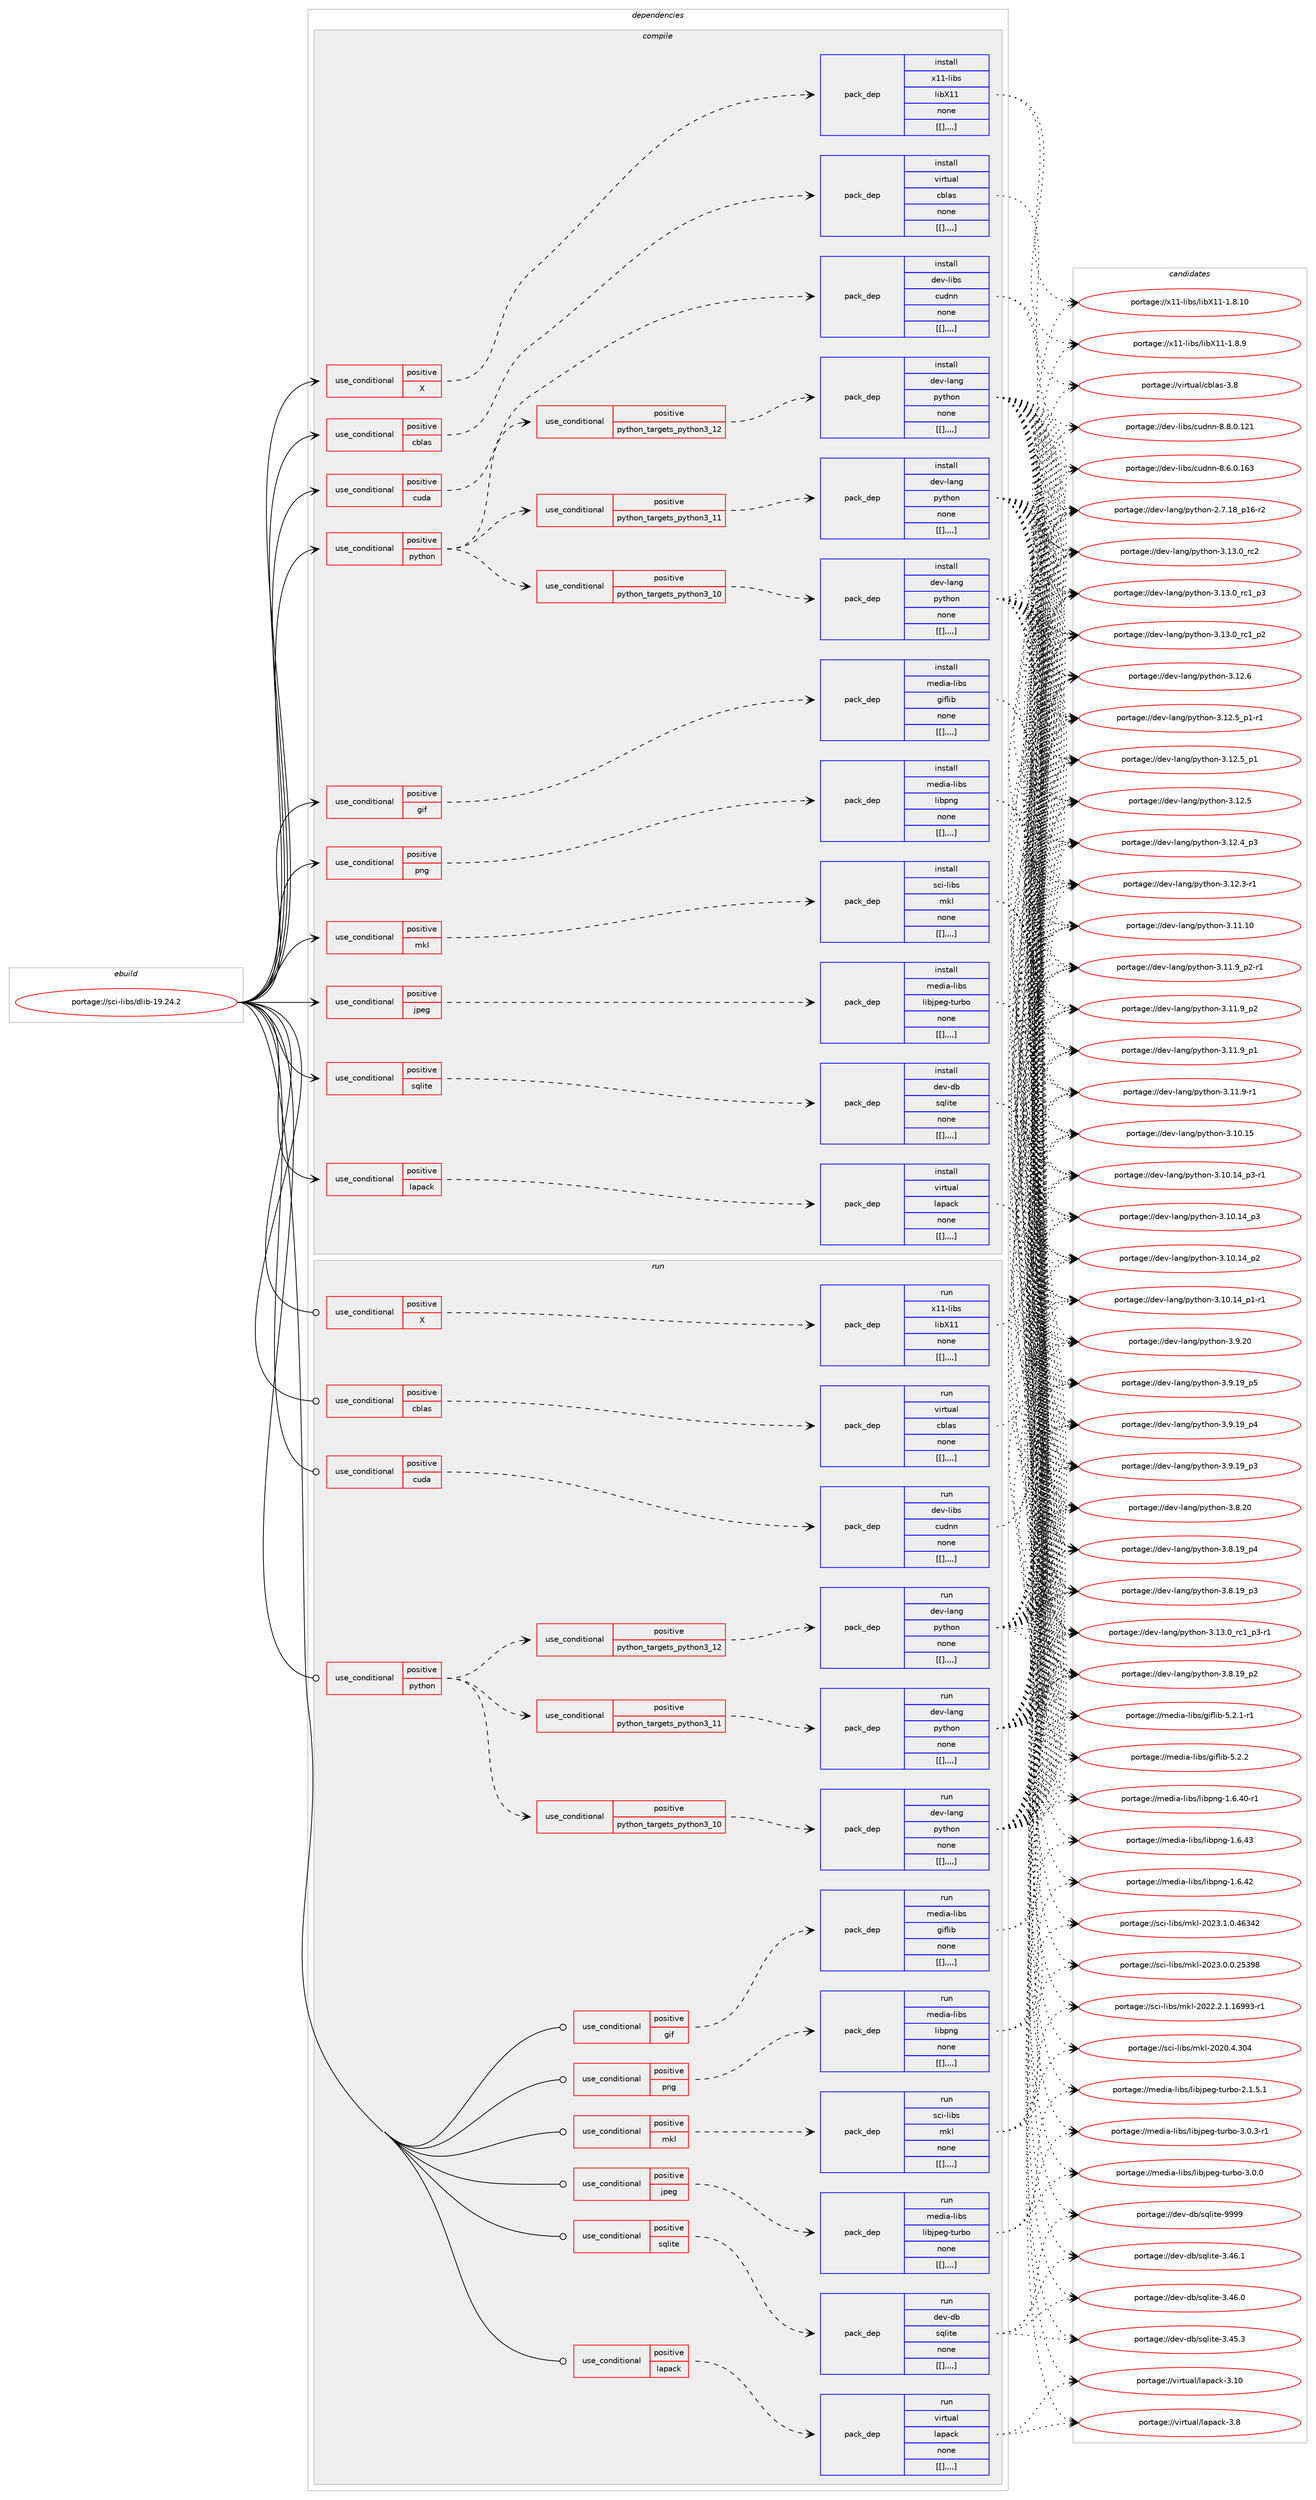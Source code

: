 digraph prolog {

# *************
# Graph options
# *************

newrank=true;
concentrate=true;
compound=true;
graph [rankdir=LR,fontname=Helvetica,fontsize=10,ranksep=1.5];#, ranksep=2.5, nodesep=0.2];
edge  [arrowhead=vee];
node  [fontname=Helvetica,fontsize=10];

# **********
# The ebuild
# **********

subgraph cluster_leftcol {
color=gray;
label=<<i>ebuild</i>>;
id [label="portage://sci-libs/dlib-19.24.2", color=red, width=4, href="../sci-libs/dlib-19.24.2.svg"];
}

# ****************
# The dependencies
# ****************

subgraph cluster_midcol {
color=gray;
label=<<i>dependencies</i>>;
subgraph cluster_compile {
fillcolor="#eeeeee";
style=filled;
label=<<i>compile</i>>;
subgraph cond109888 {
dependency417227 [label=<<TABLE BORDER="0" CELLBORDER="1" CELLSPACING="0" CELLPADDING="4"><TR><TD ROWSPAN="3" CELLPADDING="10">use_conditional</TD></TR><TR><TD>positive</TD></TR><TR><TD>X</TD></TR></TABLE>>, shape=none, color=red];
subgraph pack304351 {
dependency417228 [label=<<TABLE BORDER="0" CELLBORDER="1" CELLSPACING="0" CELLPADDING="4" WIDTH="220"><TR><TD ROWSPAN="6" CELLPADDING="30">pack_dep</TD></TR><TR><TD WIDTH="110">install</TD></TR><TR><TD>x11-libs</TD></TR><TR><TD>libX11</TD></TR><TR><TD>none</TD></TR><TR><TD>[[],,,,]</TD></TR></TABLE>>, shape=none, color=blue];
}
dependency417227:e -> dependency417228:w [weight=20,style="dashed",arrowhead="vee"];
}
id:e -> dependency417227:w [weight=20,style="solid",arrowhead="vee"];
subgraph cond109889 {
dependency417229 [label=<<TABLE BORDER="0" CELLBORDER="1" CELLSPACING="0" CELLPADDING="4"><TR><TD ROWSPAN="3" CELLPADDING="10">use_conditional</TD></TR><TR><TD>positive</TD></TR><TR><TD>cblas</TD></TR></TABLE>>, shape=none, color=red];
subgraph pack304352 {
dependency417230 [label=<<TABLE BORDER="0" CELLBORDER="1" CELLSPACING="0" CELLPADDING="4" WIDTH="220"><TR><TD ROWSPAN="6" CELLPADDING="30">pack_dep</TD></TR><TR><TD WIDTH="110">install</TD></TR><TR><TD>virtual</TD></TR><TR><TD>cblas</TD></TR><TR><TD>none</TD></TR><TR><TD>[[],,,,]</TD></TR></TABLE>>, shape=none, color=blue];
}
dependency417229:e -> dependency417230:w [weight=20,style="dashed",arrowhead="vee"];
}
id:e -> dependency417229:w [weight=20,style="solid",arrowhead="vee"];
subgraph cond109890 {
dependency417231 [label=<<TABLE BORDER="0" CELLBORDER="1" CELLSPACING="0" CELLPADDING="4"><TR><TD ROWSPAN="3" CELLPADDING="10">use_conditional</TD></TR><TR><TD>positive</TD></TR><TR><TD>cuda</TD></TR></TABLE>>, shape=none, color=red];
subgraph pack304353 {
dependency417232 [label=<<TABLE BORDER="0" CELLBORDER="1" CELLSPACING="0" CELLPADDING="4" WIDTH="220"><TR><TD ROWSPAN="6" CELLPADDING="30">pack_dep</TD></TR><TR><TD WIDTH="110">install</TD></TR><TR><TD>dev-libs</TD></TR><TR><TD>cudnn</TD></TR><TR><TD>none</TD></TR><TR><TD>[[],,,,]</TD></TR></TABLE>>, shape=none, color=blue];
}
dependency417231:e -> dependency417232:w [weight=20,style="dashed",arrowhead="vee"];
}
id:e -> dependency417231:w [weight=20,style="solid",arrowhead="vee"];
subgraph cond109891 {
dependency417233 [label=<<TABLE BORDER="0" CELLBORDER="1" CELLSPACING="0" CELLPADDING="4"><TR><TD ROWSPAN="3" CELLPADDING="10">use_conditional</TD></TR><TR><TD>positive</TD></TR><TR><TD>gif</TD></TR></TABLE>>, shape=none, color=red];
subgraph pack304354 {
dependency417234 [label=<<TABLE BORDER="0" CELLBORDER="1" CELLSPACING="0" CELLPADDING="4" WIDTH="220"><TR><TD ROWSPAN="6" CELLPADDING="30">pack_dep</TD></TR><TR><TD WIDTH="110">install</TD></TR><TR><TD>media-libs</TD></TR><TR><TD>giflib</TD></TR><TR><TD>none</TD></TR><TR><TD>[[],,,,]</TD></TR></TABLE>>, shape=none, color=blue];
}
dependency417233:e -> dependency417234:w [weight=20,style="dashed",arrowhead="vee"];
}
id:e -> dependency417233:w [weight=20,style="solid",arrowhead="vee"];
subgraph cond109892 {
dependency417235 [label=<<TABLE BORDER="0" CELLBORDER="1" CELLSPACING="0" CELLPADDING="4"><TR><TD ROWSPAN="3" CELLPADDING="10">use_conditional</TD></TR><TR><TD>positive</TD></TR><TR><TD>jpeg</TD></TR></TABLE>>, shape=none, color=red];
subgraph pack304355 {
dependency417236 [label=<<TABLE BORDER="0" CELLBORDER="1" CELLSPACING="0" CELLPADDING="4" WIDTH="220"><TR><TD ROWSPAN="6" CELLPADDING="30">pack_dep</TD></TR><TR><TD WIDTH="110">install</TD></TR><TR><TD>media-libs</TD></TR><TR><TD>libjpeg-turbo</TD></TR><TR><TD>none</TD></TR><TR><TD>[[],,,,]</TD></TR></TABLE>>, shape=none, color=blue];
}
dependency417235:e -> dependency417236:w [weight=20,style="dashed",arrowhead="vee"];
}
id:e -> dependency417235:w [weight=20,style="solid",arrowhead="vee"];
subgraph cond109893 {
dependency417237 [label=<<TABLE BORDER="0" CELLBORDER="1" CELLSPACING="0" CELLPADDING="4"><TR><TD ROWSPAN="3" CELLPADDING="10">use_conditional</TD></TR><TR><TD>positive</TD></TR><TR><TD>lapack</TD></TR></TABLE>>, shape=none, color=red];
subgraph pack304356 {
dependency417238 [label=<<TABLE BORDER="0" CELLBORDER="1" CELLSPACING="0" CELLPADDING="4" WIDTH="220"><TR><TD ROWSPAN="6" CELLPADDING="30">pack_dep</TD></TR><TR><TD WIDTH="110">install</TD></TR><TR><TD>virtual</TD></TR><TR><TD>lapack</TD></TR><TR><TD>none</TD></TR><TR><TD>[[],,,,]</TD></TR></TABLE>>, shape=none, color=blue];
}
dependency417237:e -> dependency417238:w [weight=20,style="dashed",arrowhead="vee"];
}
id:e -> dependency417237:w [weight=20,style="solid",arrowhead="vee"];
subgraph cond109894 {
dependency417239 [label=<<TABLE BORDER="0" CELLBORDER="1" CELLSPACING="0" CELLPADDING="4"><TR><TD ROWSPAN="3" CELLPADDING="10">use_conditional</TD></TR><TR><TD>positive</TD></TR><TR><TD>mkl</TD></TR></TABLE>>, shape=none, color=red];
subgraph pack304357 {
dependency417240 [label=<<TABLE BORDER="0" CELLBORDER="1" CELLSPACING="0" CELLPADDING="4" WIDTH="220"><TR><TD ROWSPAN="6" CELLPADDING="30">pack_dep</TD></TR><TR><TD WIDTH="110">install</TD></TR><TR><TD>sci-libs</TD></TR><TR><TD>mkl</TD></TR><TR><TD>none</TD></TR><TR><TD>[[],,,,]</TD></TR></TABLE>>, shape=none, color=blue];
}
dependency417239:e -> dependency417240:w [weight=20,style="dashed",arrowhead="vee"];
}
id:e -> dependency417239:w [weight=20,style="solid",arrowhead="vee"];
subgraph cond109895 {
dependency417241 [label=<<TABLE BORDER="0" CELLBORDER="1" CELLSPACING="0" CELLPADDING="4"><TR><TD ROWSPAN="3" CELLPADDING="10">use_conditional</TD></TR><TR><TD>positive</TD></TR><TR><TD>png</TD></TR></TABLE>>, shape=none, color=red];
subgraph pack304358 {
dependency417242 [label=<<TABLE BORDER="0" CELLBORDER="1" CELLSPACING="0" CELLPADDING="4" WIDTH="220"><TR><TD ROWSPAN="6" CELLPADDING="30">pack_dep</TD></TR><TR><TD WIDTH="110">install</TD></TR><TR><TD>media-libs</TD></TR><TR><TD>libpng</TD></TR><TR><TD>none</TD></TR><TR><TD>[[],,,,]</TD></TR></TABLE>>, shape=none, color=blue];
}
dependency417241:e -> dependency417242:w [weight=20,style="dashed",arrowhead="vee"];
}
id:e -> dependency417241:w [weight=20,style="solid",arrowhead="vee"];
subgraph cond109896 {
dependency417243 [label=<<TABLE BORDER="0" CELLBORDER="1" CELLSPACING="0" CELLPADDING="4"><TR><TD ROWSPAN="3" CELLPADDING="10">use_conditional</TD></TR><TR><TD>positive</TD></TR><TR><TD>python</TD></TR></TABLE>>, shape=none, color=red];
subgraph cond109897 {
dependency417244 [label=<<TABLE BORDER="0" CELLBORDER="1" CELLSPACING="0" CELLPADDING="4"><TR><TD ROWSPAN="3" CELLPADDING="10">use_conditional</TD></TR><TR><TD>positive</TD></TR><TR><TD>python_targets_python3_10</TD></TR></TABLE>>, shape=none, color=red];
subgraph pack304359 {
dependency417245 [label=<<TABLE BORDER="0" CELLBORDER="1" CELLSPACING="0" CELLPADDING="4" WIDTH="220"><TR><TD ROWSPAN="6" CELLPADDING="30">pack_dep</TD></TR><TR><TD WIDTH="110">install</TD></TR><TR><TD>dev-lang</TD></TR><TR><TD>python</TD></TR><TR><TD>none</TD></TR><TR><TD>[[],,,,]</TD></TR></TABLE>>, shape=none, color=blue];
}
dependency417244:e -> dependency417245:w [weight=20,style="dashed",arrowhead="vee"];
}
dependency417243:e -> dependency417244:w [weight=20,style="dashed",arrowhead="vee"];
subgraph cond109898 {
dependency417246 [label=<<TABLE BORDER="0" CELLBORDER="1" CELLSPACING="0" CELLPADDING="4"><TR><TD ROWSPAN="3" CELLPADDING="10">use_conditional</TD></TR><TR><TD>positive</TD></TR><TR><TD>python_targets_python3_11</TD></TR></TABLE>>, shape=none, color=red];
subgraph pack304360 {
dependency417247 [label=<<TABLE BORDER="0" CELLBORDER="1" CELLSPACING="0" CELLPADDING="4" WIDTH="220"><TR><TD ROWSPAN="6" CELLPADDING="30">pack_dep</TD></TR><TR><TD WIDTH="110">install</TD></TR><TR><TD>dev-lang</TD></TR><TR><TD>python</TD></TR><TR><TD>none</TD></TR><TR><TD>[[],,,,]</TD></TR></TABLE>>, shape=none, color=blue];
}
dependency417246:e -> dependency417247:w [weight=20,style="dashed",arrowhead="vee"];
}
dependency417243:e -> dependency417246:w [weight=20,style="dashed",arrowhead="vee"];
subgraph cond109899 {
dependency417248 [label=<<TABLE BORDER="0" CELLBORDER="1" CELLSPACING="0" CELLPADDING="4"><TR><TD ROWSPAN="3" CELLPADDING="10">use_conditional</TD></TR><TR><TD>positive</TD></TR><TR><TD>python_targets_python3_12</TD></TR></TABLE>>, shape=none, color=red];
subgraph pack304361 {
dependency417249 [label=<<TABLE BORDER="0" CELLBORDER="1" CELLSPACING="0" CELLPADDING="4" WIDTH="220"><TR><TD ROWSPAN="6" CELLPADDING="30">pack_dep</TD></TR><TR><TD WIDTH="110">install</TD></TR><TR><TD>dev-lang</TD></TR><TR><TD>python</TD></TR><TR><TD>none</TD></TR><TR><TD>[[],,,,]</TD></TR></TABLE>>, shape=none, color=blue];
}
dependency417248:e -> dependency417249:w [weight=20,style="dashed",arrowhead="vee"];
}
dependency417243:e -> dependency417248:w [weight=20,style="dashed",arrowhead="vee"];
}
id:e -> dependency417243:w [weight=20,style="solid",arrowhead="vee"];
subgraph cond109900 {
dependency417250 [label=<<TABLE BORDER="0" CELLBORDER="1" CELLSPACING="0" CELLPADDING="4"><TR><TD ROWSPAN="3" CELLPADDING="10">use_conditional</TD></TR><TR><TD>positive</TD></TR><TR><TD>sqlite</TD></TR></TABLE>>, shape=none, color=red];
subgraph pack304362 {
dependency417251 [label=<<TABLE BORDER="0" CELLBORDER="1" CELLSPACING="0" CELLPADDING="4" WIDTH="220"><TR><TD ROWSPAN="6" CELLPADDING="30">pack_dep</TD></TR><TR><TD WIDTH="110">install</TD></TR><TR><TD>dev-db</TD></TR><TR><TD>sqlite</TD></TR><TR><TD>none</TD></TR><TR><TD>[[],,,,]</TD></TR></TABLE>>, shape=none, color=blue];
}
dependency417250:e -> dependency417251:w [weight=20,style="dashed",arrowhead="vee"];
}
id:e -> dependency417250:w [weight=20,style="solid",arrowhead="vee"];
}
subgraph cluster_compileandrun {
fillcolor="#eeeeee";
style=filled;
label=<<i>compile and run</i>>;
}
subgraph cluster_run {
fillcolor="#eeeeee";
style=filled;
label=<<i>run</i>>;
subgraph cond109901 {
dependency417252 [label=<<TABLE BORDER="0" CELLBORDER="1" CELLSPACING="0" CELLPADDING="4"><TR><TD ROWSPAN="3" CELLPADDING="10">use_conditional</TD></TR><TR><TD>positive</TD></TR><TR><TD>X</TD></TR></TABLE>>, shape=none, color=red];
subgraph pack304363 {
dependency417253 [label=<<TABLE BORDER="0" CELLBORDER="1" CELLSPACING="0" CELLPADDING="4" WIDTH="220"><TR><TD ROWSPAN="6" CELLPADDING="30">pack_dep</TD></TR><TR><TD WIDTH="110">run</TD></TR><TR><TD>x11-libs</TD></TR><TR><TD>libX11</TD></TR><TR><TD>none</TD></TR><TR><TD>[[],,,,]</TD></TR></TABLE>>, shape=none, color=blue];
}
dependency417252:e -> dependency417253:w [weight=20,style="dashed",arrowhead="vee"];
}
id:e -> dependency417252:w [weight=20,style="solid",arrowhead="odot"];
subgraph cond109902 {
dependency417254 [label=<<TABLE BORDER="0" CELLBORDER="1" CELLSPACING="0" CELLPADDING="4"><TR><TD ROWSPAN="3" CELLPADDING="10">use_conditional</TD></TR><TR><TD>positive</TD></TR><TR><TD>cblas</TD></TR></TABLE>>, shape=none, color=red];
subgraph pack304364 {
dependency417255 [label=<<TABLE BORDER="0" CELLBORDER="1" CELLSPACING="0" CELLPADDING="4" WIDTH="220"><TR><TD ROWSPAN="6" CELLPADDING="30">pack_dep</TD></TR><TR><TD WIDTH="110">run</TD></TR><TR><TD>virtual</TD></TR><TR><TD>cblas</TD></TR><TR><TD>none</TD></TR><TR><TD>[[],,,,]</TD></TR></TABLE>>, shape=none, color=blue];
}
dependency417254:e -> dependency417255:w [weight=20,style="dashed",arrowhead="vee"];
}
id:e -> dependency417254:w [weight=20,style="solid",arrowhead="odot"];
subgraph cond109903 {
dependency417256 [label=<<TABLE BORDER="0" CELLBORDER="1" CELLSPACING="0" CELLPADDING="4"><TR><TD ROWSPAN="3" CELLPADDING="10">use_conditional</TD></TR><TR><TD>positive</TD></TR><TR><TD>cuda</TD></TR></TABLE>>, shape=none, color=red];
subgraph pack304365 {
dependency417257 [label=<<TABLE BORDER="0" CELLBORDER="1" CELLSPACING="0" CELLPADDING="4" WIDTH="220"><TR><TD ROWSPAN="6" CELLPADDING="30">pack_dep</TD></TR><TR><TD WIDTH="110">run</TD></TR><TR><TD>dev-libs</TD></TR><TR><TD>cudnn</TD></TR><TR><TD>none</TD></TR><TR><TD>[[],,,,]</TD></TR></TABLE>>, shape=none, color=blue];
}
dependency417256:e -> dependency417257:w [weight=20,style="dashed",arrowhead="vee"];
}
id:e -> dependency417256:w [weight=20,style="solid",arrowhead="odot"];
subgraph cond109904 {
dependency417258 [label=<<TABLE BORDER="0" CELLBORDER="1" CELLSPACING="0" CELLPADDING="4"><TR><TD ROWSPAN="3" CELLPADDING="10">use_conditional</TD></TR><TR><TD>positive</TD></TR><TR><TD>gif</TD></TR></TABLE>>, shape=none, color=red];
subgraph pack304366 {
dependency417259 [label=<<TABLE BORDER="0" CELLBORDER="1" CELLSPACING="0" CELLPADDING="4" WIDTH="220"><TR><TD ROWSPAN="6" CELLPADDING="30">pack_dep</TD></TR><TR><TD WIDTH="110">run</TD></TR><TR><TD>media-libs</TD></TR><TR><TD>giflib</TD></TR><TR><TD>none</TD></TR><TR><TD>[[],,,,]</TD></TR></TABLE>>, shape=none, color=blue];
}
dependency417258:e -> dependency417259:w [weight=20,style="dashed",arrowhead="vee"];
}
id:e -> dependency417258:w [weight=20,style="solid",arrowhead="odot"];
subgraph cond109905 {
dependency417260 [label=<<TABLE BORDER="0" CELLBORDER="1" CELLSPACING="0" CELLPADDING="4"><TR><TD ROWSPAN="3" CELLPADDING="10">use_conditional</TD></TR><TR><TD>positive</TD></TR><TR><TD>jpeg</TD></TR></TABLE>>, shape=none, color=red];
subgraph pack304367 {
dependency417261 [label=<<TABLE BORDER="0" CELLBORDER="1" CELLSPACING="0" CELLPADDING="4" WIDTH="220"><TR><TD ROWSPAN="6" CELLPADDING="30">pack_dep</TD></TR><TR><TD WIDTH="110">run</TD></TR><TR><TD>media-libs</TD></TR><TR><TD>libjpeg-turbo</TD></TR><TR><TD>none</TD></TR><TR><TD>[[],,,,]</TD></TR></TABLE>>, shape=none, color=blue];
}
dependency417260:e -> dependency417261:w [weight=20,style="dashed",arrowhead="vee"];
}
id:e -> dependency417260:w [weight=20,style="solid",arrowhead="odot"];
subgraph cond109906 {
dependency417262 [label=<<TABLE BORDER="0" CELLBORDER="1" CELLSPACING="0" CELLPADDING="4"><TR><TD ROWSPAN="3" CELLPADDING="10">use_conditional</TD></TR><TR><TD>positive</TD></TR><TR><TD>lapack</TD></TR></TABLE>>, shape=none, color=red];
subgraph pack304368 {
dependency417263 [label=<<TABLE BORDER="0" CELLBORDER="1" CELLSPACING="0" CELLPADDING="4" WIDTH="220"><TR><TD ROWSPAN="6" CELLPADDING="30">pack_dep</TD></TR><TR><TD WIDTH="110">run</TD></TR><TR><TD>virtual</TD></TR><TR><TD>lapack</TD></TR><TR><TD>none</TD></TR><TR><TD>[[],,,,]</TD></TR></TABLE>>, shape=none, color=blue];
}
dependency417262:e -> dependency417263:w [weight=20,style="dashed",arrowhead="vee"];
}
id:e -> dependency417262:w [weight=20,style="solid",arrowhead="odot"];
subgraph cond109907 {
dependency417264 [label=<<TABLE BORDER="0" CELLBORDER="1" CELLSPACING="0" CELLPADDING="4"><TR><TD ROWSPAN="3" CELLPADDING="10">use_conditional</TD></TR><TR><TD>positive</TD></TR><TR><TD>mkl</TD></TR></TABLE>>, shape=none, color=red];
subgraph pack304369 {
dependency417265 [label=<<TABLE BORDER="0" CELLBORDER="1" CELLSPACING="0" CELLPADDING="4" WIDTH="220"><TR><TD ROWSPAN="6" CELLPADDING="30">pack_dep</TD></TR><TR><TD WIDTH="110">run</TD></TR><TR><TD>sci-libs</TD></TR><TR><TD>mkl</TD></TR><TR><TD>none</TD></TR><TR><TD>[[],,,,]</TD></TR></TABLE>>, shape=none, color=blue];
}
dependency417264:e -> dependency417265:w [weight=20,style="dashed",arrowhead="vee"];
}
id:e -> dependency417264:w [weight=20,style="solid",arrowhead="odot"];
subgraph cond109908 {
dependency417266 [label=<<TABLE BORDER="0" CELLBORDER="1" CELLSPACING="0" CELLPADDING="4"><TR><TD ROWSPAN="3" CELLPADDING="10">use_conditional</TD></TR><TR><TD>positive</TD></TR><TR><TD>png</TD></TR></TABLE>>, shape=none, color=red];
subgraph pack304370 {
dependency417267 [label=<<TABLE BORDER="0" CELLBORDER="1" CELLSPACING="0" CELLPADDING="4" WIDTH="220"><TR><TD ROWSPAN="6" CELLPADDING="30">pack_dep</TD></TR><TR><TD WIDTH="110">run</TD></TR><TR><TD>media-libs</TD></TR><TR><TD>libpng</TD></TR><TR><TD>none</TD></TR><TR><TD>[[],,,,]</TD></TR></TABLE>>, shape=none, color=blue];
}
dependency417266:e -> dependency417267:w [weight=20,style="dashed",arrowhead="vee"];
}
id:e -> dependency417266:w [weight=20,style="solid",arrowhead="odot"];
subgraph cond109909 {
dependency417268 [label=<<TABLE BORDER="0" CELLBORDER="1" CELLSPACING="0" CELLPADDING="4"><TR><TD ROWSPAN="3" CELLPADDING="10">use_conditional</TD></TR><TR><TD>positive</TD></TR><TR><TD>python</TD></TR></TABLE>>, shape=none, color=red];
subgraph cond109910 {
dependency417269 [label=<<TABLE BORDER="0" CELLBORDER="1" CELLSPACING="0" CELLPADDING="4"><TR><TD ROWSPAN="3" CELLPADDING="10">use_conditional</TD></TR><TR><TD>positive</TD></TR><TR><TD>python_targets_python3_10</TD></TR></TABLE>>, shape=none, color=red];
subgraph pack304371 {
dependency417270 [label=<<TABLE BORDER="0" CELLBORDER="1" CELLSPACING="0" CELLPADDING="4" WIDTH="220"><TR><TD ROWSPAN="6" CELLPADDING="30">pack_dep</TD></TR><TR><TD WIDTH="110">run</TD></TR><TR><TD>dev-lang</TD></TR><TR><TD>python</TD></TR><TR><TD>none</TD></TR><TR><TD>[[],,,,]</TD></TR></TABLE>>, shape=none, color=blue];
}
dependency417269:e -> dependency417270:w [weight=20,style="dashed",arrowhead="vee"];
}
dependency417268:e -> dependency417269:w [weight=20,style="dashed",arrowhead="vee"];
subgraph cond109911 {
dependency417271 [label=<<TABLE BORDER="0" CELLBORDER="1" CELLSPACING="0" CELLPADDING="4"><TR><TD ROWSPAN="3" CELLPADDING="10">use_conditional</TD></TR><TR><TD>positive</TD></TR><TR><TD>python_targets_python3_11</TD></TR></TABLE>>, shape=none, color=red];
subgraph pack304372 {
dependency417272 [label=<<TABLE BORDER="0" CELLBORDER="1" CELLSPACING="0" CELLPADDING="4" WIDTH="220"><TR><TD ROWSPAN="6" CELLPADDING="30">pack_dep</TD></TR><TR><TD WIDTH="110">run</TD></TR><TR><TD>dev-lang</TD></TR><TR><TD>python</TD></TR><TR><TD>none</TD></TR><TR><TD>[[],,,,]</TD></TR></TABLE>>, shape=none, color=blue];
}
dependency417271:e -> dependency417272:w [weight=20,style="dashed",arrowhead="vee"];
}
dependency417268:e -> dependency417271:w [weight=20,style="dashed",arrowhead="vee"];
subgraph cond109912 {
dependency417273 [label=<<TABLE BORDER="0" CELLBORDER="1" CELLSPACING="0" CELLPADDING="4"><TR><TD ROWSPAN="3" CELLPADDING="10">use_conditional</TD></TR><TR><TD>positive</TD></TR><TR><TD>python_targets_python3_12</TD></TR></TABLE>>, shape=none, color=red];
subgraph pack304373 {
dependency417274 [label=<<TABLE BORDER="0" CELLBORDER="1" CELLSPACING="0" CELLPADDING="4" WIDTH="220"><TR><TD ROWSPAN="6" CELLPADDING="30">pack_dep</TD></TR><TR><TD WIDTH="110">run</TD></TR><TR><TD>dev-lang</TD></TR><TR><TD>python</TD></TR><TR><TD>none</TD></TR><TR><TD>[[],,,,]</TD></TR></TABLE>>, shape=none, color=blue];
}
dependency417273:e -> dependency417274:w [weight=20,style="dashed",arrowhead="vee"];
}
dependency417268:e -> dependency417273:w [weight=20,style="dashed",arrowhead="vee"];
}
id:e -> dependency417268:w [weight=20,style="solid",arrowhead="odot"];
subgraph cond109913 {
dependency417275 [label=<<TABLE BORDER="0" CELLBORDER="1" CELLSPACING="0" CELLPADDING="4"><TR><TD ROWSPAN="3" CELLPADDING="10">use_conditional</TD></TR><TR><TD>positive</TD></TR><TR><TD>sqlite</TD></TR></TABLE>>, shape=none, color=red];
subgraph pack304374 {
dependency417276 [label=<<TABLE BORDER="0" CELLBORDER="1" CELLSPACING="0" CELLPADDING="4" WIDTH="220"><TR><TD ROWSPAN="6" CELLPADDING="30">pack_dep</TD></TR><TR><TD WIDTH="110">run</TD></TR><TR><TD>dev-db</TD></TR><TR><TD>sqlite</TD></TR><TR><TD>none</TD></TR><TR><TD>[[],,,,]</TD></TR></TABLE>>, shape=none, color=blue];
}
dependency417275:e -> dependency417276:w [weight=20,style="dashed",arrowhead="vee"];
}
id:e -> dependency417275:w [weight=20,style="solid",arrowhead="odot"];
}
}

# **************
# The candidates
# **************

subgraph cluster_choices {
rank=same;
color=gray;
label=<<i>candidates</i>>;

subgraph choice304351 {
color=black;
nodesep=1;
choice12049494510810598115471081059888494945494656464948 [label="portage://x11-libs/libX11-1.8.10", color=red, width=4,href="../x11-libs/libX11-1.8.10.svg"];
choice120494945108105981154710810598884949454946564657 [label="portage://x11-libs/libX11-1.8.9", color=red, width=4,href="../x11-libs/libX11-1.8.9.svg"];
dependency417228:e -> choice12049494510810598115471081059888494945494656464948:w [style=dotted,weight="100"];
dependency417228:e -> choice120494945108105981154710810598884949454946564657:w [style=dotted,weight="100"];
}
subgraph choice304352 {
color=black;
nodesep=1;
choice118105114116117971084799981089711545514656 [label="portage://virtual/cblas-3.8", color=red, width=4,href="../virtual/cblas-3.8.svg"];
dependency417230:e -> choice118105114116117971084799981089711545514656:w [style=dotted,weight="100"];
}
subgraph choice304353 {
color=black;
nodesep=1;
choice1001011184510810598115479911710011011045564656464846495049 [label="portage://dev-libs/cudnn-8.8.0.121", color=red, width=4,href="../dev-libs/cudnn-8.8.0.121.svg"];
choice1001011184510810598115479911710011011045564654464846495451 [label="portage://dev-libs/cudnn-8.6.0.163", color=red, width=4,href="../dev-libs/cudnn-8.6.0.163.svg"];
dependency417232:e -> choice1001011184510810598115479911710011011045564656464846495049:w [style=dotted,weight="100"];
dependency417232:e -> choice1001011184510810598115479911710011011045564654464846495451:w [style=dotted,weight="100"];
}
subgraph choice304354 {
color=black;
nodesep=1;
choice1091011001059745108105981154710310510210810598455346504650 [label="portage://media-libs/giflib-5.2.2", color=red, width=4,href="../media-libs/giflib-5.2.2.svg"];
choice10910110010597451081059811547103105102108105984553465046494511449 [label="portage://media-libs/giflib-5.2.1-r1", color=red, width=4,href="../media-libs/giflib-5.2.1-r1.svg"];
dependency417234:e -> choice1091011001059745108105981154710310510210810598455346504650:w [style=dotted,weight="100"];
dependency417234:e -> choice10910110010597451081059811547103105102108105984553465046494511449:w [style=dotted,weight="100"];
}
subgraph choice304355 {
color=black;
nodesep=1;
choice109101100105974510810598115471081059810611210110345116117114981114551464846514511449 [label="portage://media-libs/libjpeg-turbo-3.0.3-r1", color=red, width=4,href="../media-libs/libjpeg-turbo-3.0.3-r1.svg"];
choice10910110010597451081059811547108105981061121011034511611711498111455146484648 [label="portage://media-libs/libjpeg-turbo-3.0.0", color=red, width=4,href="../media-libs/libjpeg-turbo-3.0.0.svg"];
choice109101100105974510810598115471081059810611210110345116117114981114550464946534649 [label="portage://media-libs/libjpeg-turbo-2.1.5.1", color=red, width=4,href="../media-libs/libjpeg-turbo-2.1.5.1.svg"];
dependency417236:e -> choice109101100105974510810598115471081059810611210110345116117114981114551464846514511449:w [style=dotted,weight="100"];
dependency417236:e -> choice10910110010597451081059811547108105981061121011034511611711498111455146484648:w [style=dotted,weight="100"];
dependency417236:e -> choice109101100105974510810598115471081059810611210110345116117114981114550464946534649:w [style=dotted,weight="100"];
}
subgraph choice304356 {
color=black;
nodesep=1;
choice11810511411611797108471089711297991074551464948 [label="portage://virtual/lapack-3.10", color=red, width=4,href="../virtual/lapack-3.10.svg"];
choice118105114116117971084710897112979910745514656 [label="portage://virtual/lapack-3.8", color=red, width=4,href="../virtual/lapack-3.8.svg"];
dependency417238:e -> choice11810511411611797108471089711297991074551464948:w [style=dotted,weight="100"];
dependency417238:e -> choice118105114116117971084710897112979910745514656:w [style=dotted,weight="100"];
}
subgraph choice304357 {
color=black;
nodesep=1;
choice11599105451081059811547109107108455048505146494648465254515250 [label="portage://sci-libs/mkl-2023.1.0.46342", color=red, width=4,href="../sci-libs/mkl-2023.1.0.46342.svg"];
choice11599105451081059811547109107108455048505146484648465053515756 [label="portage://sci-libs/mkl-2023.0.0.25398", color=red, width=4,href="../sci-libs/mkl-2023.0.0.25398.svg"];
choice115991054510810598115471091071084550485050465046494649545757514511449 [label="portage://sci-libs/mkl-2022.2.1.16993-r1", color=red, width=4,href="../sci-libs/mkl-2022.2.1.16993-r1.svg"];
choice115991054510810598115471091071084550485048465246514852 [label="portage://sci-libs/mkl-2020.4.304", color=red, width=4,href="../sci-libs/mkl-2020.4.304.svg"];
dependency417240:e -> choice11599105451081059811547109107108455048505146494648465254515250:w [style=dotted,weight="100"];
dependency417240:e -> choice11599105451081059811547109107108455048505146484648465053515756:w [style=dotted,weight="100"];
dependency417240:e -> choice115991054510810598115471091071084550485050465046494649545757514511449:w [style=dotted,weight="100"];
dependency417240:e -> choice115991054510810598115471091071084550485048465246514852:w [style=dotted,weight="100"];
}
subgraph choice304358 {
color=black;
nodesep=1;
choice109101100105974510810598115471081059811211010345494654465251 [label="portage://media-libs/libpng-1.6.43", color=red, width=4,href="../media-libs/libpng-1.6.43.svg"];
choice109101100105974510810598115471081059811211010345494654465250 [label="portage://media-libs/libpng-1.6.42", color=red, width=4,href="../media-libs/libpng-1.6.42.svg"];
choice1091011001059745108105981154710810598112110103454946544652484511449 [label="portage://media-libs/libpng-1.6.40-r1", color=red, width=4,href="../media-libs/libpng-1.6.40-r1.svg"];
dependency417242:e -> choice109101100105974510810598115471081059811211010345494654465251:w [style=dotted,weight="100"];
dependency417242:e -> choice109101100105974510810598115471081059811211010345494654465250:w [style=dotted,weight="100"];
dependency417242:e -> choice1091011001059745108105981154710810598112110103454946544652484511449:w [style=dotted,weight="100"];
}
subgraph choice304359 {
color=black;
nodesep=1;
choice10010111845108971101034711212111610411111045514649514648951149950 [label="portage://dev-lang/python-3.13.0_rc2", color=red, width=4,href="../dev-lang/python-3.13.0_rc2.svg"];
choice1001011184510897110103471121211161041111104551464951464895114994995112514511449 [label="portage://dev-lang/python-3.13.0_rc1_p3-r1", color=red, width=4,href="../dev-lang/python-3.13.0_rc1_p3-r1.svg"];
choice100101118451089711010347112121116104111110455146495146489511499499511251 [label="portage://dev-lang/python-3.13.0_rc1_p3", color=red, width=4,href="../dev-lang/python-3.13.0_rc1_p3.svg"];
choice100101118451089711010347112121116104111110455146495146489511499499511250 [label="portage://dev-lang/python-3.13.0_rc1_p2", color=red, width=4,href="../dev-lang/python-3.13.0_rc1_p2.svg"];
choice10010111845108971101034711212111610411111045514649504654 [label="portage://dev-lang/python-3.12.6", color=red, width=4,href="../dev-lang/python-3.12.6.svg"];
choice1001011184510897110103471121211161041111104551464950465395112494511449 [label="portage://dev-lang/python-3.12.5_p1-r1", color=red, width=4,href="../dev-lang/python-3.12.5_p1-r1.svg"];
choice100101118451089711010347112121116104111110455146495046539511249 [label="portage://dev-lang/python-3.12.5_p1", color=red, width=4,href="../dev-lang/python-3.12.5_p1.svg"];
choice10010111845108971101034711212111610411111045514649504653 [label="portage://dev-lang/python-3.12.5", color=red, width=4,href="../dev-lang/python-3.12.5.svg"];
choice100101118451089711010347112121116104111110455146495046529511251 [label="portage://dev-lang/python-3.12.4_p3", color=red, width=4,href="../dev-lang/python-3.12.4_p3.svg"];
choice100101118451089711010347112121116104111110455146495046514511449 [label="portage://dev-lang/python-3.12.3-r1", color=red, width=4,href="../dev-lang/python-3.12.3-r1.svg"];
choice1001011184510897110103471121211161041111104551464949464948 [label="portage://dev-lang/python-3.11.10", color=red, width=4,href="../dev-lang/python-3.11.10.svg"];
choice1001011184510897110103471121211161041111104551464949465795112504511449 [label="portage://dev-lang/python-3.11.9_p2-r1", color=red, width=4,href="../dev-lang/python-3.11.9_p2-r1.svg"];
choice100101118451089711010347112121116104111110455146494946579511250 [label="portage://dev-lang/python-3.11.9_p2", color=red, width=4,href="../dev-lang/python-3.11.9_p2.svg"];
choice100101118451089711010347112121116104111110455146494946579511249 [label="portage://dev-lang/python-3.11.9_p1", color=red, width=4,href="../dev-lang/python-3.11.9_p1.svg"];
choice100101118451089711010347112121116104111110455146494946574511449 [label="portage://dev-lang/python-3.11.9-r1", color=red, width=4,href="../dev-lang/python-3.11.9-r1.svg"];
choice1001011184510897110103471121211161041111104551464948464953 [label="portage://dev-lang/python-3.10.15", color=red, width=4,href="../dev-lang/python-3.10.15.svg"];
choice100101118451089711010347112121116104111110455146494846495295112514511449 [label="portage://dev-lang/python-3.10.14_p3-r1", color=red, width=4,href="../dev-lang/python-3.10.14_p3-r1.svg"];
choice10010111845108971101034711212111610411111045514649484649529511251 [label="portage://dev-lang/python-3.10.14_p3", color=red, width=4,href="../dev-lang/python-3.10.14_p3.svg"];
choice10010111845108971101034711212111610411111045514649484649529511250 [label="portage://dev-lang/python-3.10.14_p2", color=red, width=4,href="../dev-lang/python-3.10.14_p2.svg"];
choice100101118451089711010347112121116104111110455146494846495295112494511449 [label="portage://dev-lang/python-3.10.14_p1-r1", color=red, width=4,href="../dev-lang/python-3.10.14_p1-r1.svg"];
choice10010111845108971101034711212111610411111045514657465048 [label="portage://dev-lang/python-3.9.20", color=red, width=4,href="../dev-lang/python-3.9.20.svg"];
choice100101118451089711010347112121116104111110455146574649579511253 [label="portage://dev-lang/python-3.9.19_p5", color=red, width=4,href="../dev-lang/python-3.9.19_p5.svg"];
choice100101118451089711010347112121116104111110455146574649579511252 [label="portage://dev-lang/python-3.9.19_p4", color=red, width=4,href="../dev-lang/python-3.9.19_p4.svg"];
choice100101118451089711010347112121116104111110455146574649579511251 [label="portage://dev-lang/python-3.9.19_p3", color=red, width=4,href="../dev-lang/python-3.9.19_p3.svg"];
choice10010111845108971101034711212111610411111045514656465048 [label="portage://dev-lang/python-3.8.20", color=red, width=4,href="../dev-lang/python-3.8.20.svg"];
choice100101118451089711010347112121116104111110455146564649579511252 [label="portage://dev-lang/python-3.8.19_p4", color=red, width=4,href="../dev-lang/python-3.8.19_p4.svg"];
choice100101118451089711010347112121116104111110455146564649579511251 [label="portage://dev-lang/python-3.8.19_p3", color=red, width=4,href="../dev-lang/python-3.8.19_p3.svg"];
choice100101118451089711010347112121116104111110455146564649579511250 [label="portage://dev-lang/python-3.8.19_p2", color=red, width=4,href="../dev-lang/python-3.8.19_p2.svg"];
choice100101118451089711010347112121116104111110455046554649569511249544511450 [label="portage://dev-lang/python-2.7.18_p16-r2", color=red, width=4,href="../dev-lang/python-2.7.18_p16-r2.svg"];
dependency417245:e -> choice10010111845108971101034711212111610411111045514649514648951149950:w [style=dotted,weight="100"];
dependency417245:e -> choice1001011184510897110103471121211161041111104551464951464895114994995112514511449:w [style=dotted,weight="100"];
dependency417245:e -> choice100101118451089711010347112121116104111110455146495146489511499499511251:w [style=dotted,weight="100"];
dependency417245:e -> choice100101118451089711010347112121116104111110455146495146489511499499511250:w [style=dotted,weight="100"];
dependency417245:e -> choice10010111845108971101034711212111610411111045514649504654:w [style=dotted,weight="100"];
dependency417245:e -> choice1001011184510897110103471121211161041111104551464950465395112494511449:w [style=dotted,weight="100"];
dependency417245:e -> choice100101118451089711010347112121116104111110455146495046539511249:w [style=dotted,weight="100"];
dependency417245:e -> choice10010111845108971101034711212111610411111045514649504653:w [style=dotted,weight="100"];
dependency417245:e -> choice100101118451089711010347112121116104111110455146495046529511251:w [style=dotted,weight="100"];
dependency417245:e -> choice100101118451089711010347112121116104111110455146495046514511449:w [style=dotted,weight="100"];
dependency417245:e -> choice1001011184510897110103471121211161041111104551464949464948:w [style=dotted,weight="100"];
dependency417245:e -> choice1001011184510897110103471121211161041111104551464949465795112504511449:w [style=dotted,weight="100"];
dependency417245:e -> choice100101118451089711010347112121116104111110455146494946579511250:w [style=dotted,weight="100"];
dependency417245:e -> choice100101118451089711010347112121116104111110455146494946579511249:w [style=dotted,weight="100"];
dependency417245:e -> choice100101118451089711010347112121116104111110455146494946574511449:w [style=dotted,weight="100"];
dependency417245:e -> choice1001011184510897110103471121211161041111104551464948464953:w [style=dotted,weight="100"];
dependency417245:e -> choice100101118451089711010347112121116104111110455146494846495295112514511449:w [style=dotted,weight="100"];
dependency417245:e -> choice10010111845108971101034711212111610411111045514649484649529511251:w [style=dotted,weight="100"];
dependency417245:e -> choice10010111845108971101034711212111610411111045514649484649529511250:w [style=dotted,weight="100"];
dependency417245:e -> choice100101118451089711010347112121116104111110455146494846495295112494511449:w [style=dotted,weight="100"];
dependency417245:e -> choice10010111845108971101034711212111610411111045514657465048:w [style=dotted,weight="100"];
dependency417245:e -> choice100101118451089711010347112121116104111110455146574649579511253:w [style=dotted,weight="100"];
dependency417245:e -> choice100101118451089711010347112121116104111110455146574649579511252:w [style=dotted,weight="100"];
dependency417245:e -> choice100101118451089711010347112121116104111110455146574649579511251:w [style=dotted,weight="100"];
dependency417245:e -> choice10010111845108971101034711212111610411111045514656465048:w [style=dotted,weight="100"];
dependency417245:e -> choice100101118451089711010347112121116104111110455146564649579511252:w [style=dotted,weight="100"];
dependency417245:e -> choice100101118451089711010347112121116104111110455146564649579511251:w [style=dotted,weight="100"];
dependency417245:e -> choice100101118451089711010347112121116104111110455146564649579511250:w [style=dotted,weight="100"];
dependency417245:e -> choice100101118451089711010347112121116104111110455046554649569511249544511450:w [style=dotted,weight="100"];
}
subgraph choice304360 {
color=black;
nodesep=1;
choice10010111845108971101034711212111610411111045514649514648951149950 [label="portage://dev-lang/python-3.13.0_rc2", color=red, width=4,href="../dev-lang/python-3.13.0_rc2.svg"];
choice1001011184510897110103471121211161041111104551464951464895114994995112514511449 [label="portage://dev-lang/python-3.13.0_rc1_p3-r1", color=red, width=4,href="../dev-lang/python-3.13.0_rc1_p3-r1.svg"];
choice100101118451089711010347112121116104111110455146495146489511499499511251 [label="portage://dev-lang/python-3.13.0_rc1_p3", color=red, width=4,href="../dev-lang/python-3.13.0_rc1_p3.svg"];
choice100101118451089711010347112121116104111110455146495146489511499499511250 [label="portage://dev-lang/python-3.13.0_rc1_p2", color=red, width=4,href="../dev-lang/python-3.13.0_rc1_p2.svg"];
choice10010111845108971101034711212111610411111045514649504654 [label="portage://dev-lang/python-3.12.6", color=red, width=4,href="../dev-lang/python-3.12.6.svg"];
choice1001011184510897110103471121211161041111104551464950465395112494511449 [label="portage://dev-lang/python-3.12.5_p1-r1", color=red, width=4,href="../dev-lang/python-3.12.5_p1-r1.svg"];
choice100101118451089711010347112121116104111110455146495046539511249 [label="portage://dev-lang/python-3.12.5_p1", color=red, width=4,href="../dev-lang/python-3.12.5_p1.svg"];
choice10010111845108971101034711212111610411111045514649504653 [label="portage://dev-lang/python-3.12.5", color=red, width=4,href="../dev-lang/python-3.12.5.svg"];
choice100101118451089711010347112121116104111110455146495046529511251 [label="portage://dev-lang/python-3.12.4_p3", color=red, width=4,href="../dev-lang/python-3.12.4_p3.svg"];
choice100101118451089711010347112121116104111110455146495046514511449 [label="portage://dev-lang/python-3.12.3-r1", color=red, width=4,href="../dev-lang/python-3.12.3-r1.svg"];
choice1001011184510897110103471121211161041111104551464949464948 [label="portage://dev-lang/python-3.11.10", color=red, width=4,href="../dev-lang/python-3.11.10.svg"];
choice1001011184510897110103471121211161041111104551464949465795112504511449 [label="portage://dev-lang/python-3.11.9_p2-r1", color=red, width=4,href="../dev-lang/python-3.11.9_p2-r1.svg"];
choice100101118451089711010347112121116104111110455146494946579511250 [label="portage://dev-lang/python-3.11.9_p2", color=red, width=4,href="../dev-lang/python-3.11.9_p2.svg"];
choice100101118451089711010347112121116104111110455146494946579511249 [label="portage://dev-lang/python-3.11.9_p1", color=red, width=4,href="../dev-lang/python-3.11.9_p1.svg"];
choice100101118451089711010347112121116104111110455146494946574511449 [label="portage://dev-lang/python-3.11.9-r1", color=red, width=4,href="../dev-lang/python-3.11.9-r1.svg"];
choice1001011184510897110103471121211161041111104551464948464953 [label="portage://dev-lang/python-3.10.15", color=red, width=4,href="../dev-lang/python-3.10.15.svg"];
choice100101118451089711010347112121116104111110455146494846495295112514511449 [label="portage://dev-lang/python-3.10.14_p3-r1", color=red, width=4,href="../dev-lang/python-3.10.14_p3-r1.svg"];
choice10010111845108971101034711212111610411111045514649484649529511251 [label="portage://dev-lang/python-3.10.14_p3", color=red, width=4,href="../dev-lang/python-3.10.14_p3.svg"];
choice10010111845108971101034711212111610411111045514649484649529511250 [label="portage://dev-lang/python-3.10.14_p2", color=red, width=4,href="../dev-lang/python-3.10.14_p2.svg"];
choice100101118451089711010347112121116104111110455146494846495295112494511449 [label="portage://dev-lang/python-3.10.14_p1-r1", color=red, width=4,href="../dev-lang/python-3.10.14_p1-r1.svg"];
choice10010111845108971101034711212111610411111045514657465048 [label="portage://dev-lang/python-3.9.20", color=red, width=4,href="../dev-lang/python-3.9.20.svg"];
choice100101118451089711010347112121116104111110455146574649579511253 [label="portage://dev-lang/python-3.9.19_p5", color=red, width=4,href="../dev-lang/python-3.9.19_p5.svg"];
choice100101118451089711010347112121116104111110455146574649579511252 [label="portage://dev-lang/python-3.9.19_p4", color=red, width=4,href="../dev-lang/python-3.9.19_p4.svg"];
choice100101118451089711010347112121116104111110455146574649579511251 [label="portage://dev-lang/python-3.9.19_p3", color=red, width=4,href="../dev-lang/python-3.9.19_p3.svg"];
choice10010111845108971101034711212111610411111045514656465048 [label="portage://dev-lang/python-3.8.20", color=red, width=4,href="../dev-lang/python-3.8.20.svg"];
choice100101118451089711010347112121116104111110455146564649579511252 [label="portage://dev-lang/python-3.8.19_p4", color=red, width=4,href="../dev-lang/python-3.8.19_p4.svg"];
choice100101118451089711010347112121116104111110455146564649579511251 [label="portage://dev-lang/python-3.8.19_p3", color=red, width=4,href="../dev-lang/python-3.8.19_p3.svg"];
choice100101118451089711010347112121116104111110455146564649579511250 [label="portage://dev-lang/python-3.8.19_p2", color=red, width=4,href="../dev-lang/python-3.8.19_p2.svg"];
choice100101118451089711010347112121116104111110455046554649569511249544511450 [label="portage://dev-lang/python-2.7.18_p16-r2", color=red, width=4,href="../dev-lang/python-2.7.18_p16-r2.svg"];
dependency417247:e -> choice10010111845108971101034711212111610411111045514649514648951149950:w [style=dotted,weight="100"];
dependency417247:e -> choice1001011184510897110103471121211161041111104551464951464895114994995112514511449:w [style=dotted,weight="100"];
dependency417247:e -> choice100101118451089711010347112121116104111110455146495146489511499499511251:w [style=dotted,weight="100"];
dependency417247:e -> choice100101118451089711010347112121116104111110455146495146489511499499511250:w [style=dotted,weight="100"];
dependency417247:e -> choice10010111845108971101034711212111610411111045514649504654:w [style=dotted,weight="100"];
dependency417247:e -> choice1001011184510897110103471121211161041111104551464950465395112494511449:w [style=dotted,weight="100"];
dependency417247:e -> choice100101118451089711010347112121116104111110455146495046539511249:w [style=dotted,weight="100"];
dependency417247:e -> choice10010111845108971101034711212111610411111045514649504653:w [style=dotted,weight="100"];
dependency417247:e -> choice100101118451089711010347112121116104111110455146495046529511251:w [style=dotted,weight="100"];
dependency417247:e -> choice100101118451089711010347112121116104111110455146495046514511449:w [style=dotted,weight="100"];
dependency417247:e -> choice1001011184510897110103471121211161041111104551464949464948:w [style=dotted,weight="100"];
dependency417247:e -> choice1001011184510897110103471121211161041111104551464949465795112504511449:w [style=dotted,weight="100"];
dependency417247:e -> choice100101118451089711010347112121116104111110455146494946579511250:w [style=dotted,weight="100"];
dependency417247:e -> choice100101118451089711010347112121116104111110455146494946579511249:w [style=dotted,weight="100"];
dependency417247:e -> choice100101118451089711010347112121116104111110455146494946574511449:w [style=dotted,weight="100"];
dependency417247:e -> choice1001011184510897110103471121211161041111104551464948464953:w [style=dotted,weight="100"];
dependency417247:e -> choice100101118451089711010347112121116104111110455146494846495295112514511449:w [style=dotted,weight="100"];
dependency417247:e -> choice10010111845108971101034711212111610411111045514649484649529511251:w [style=dotted,weight="100"];
dependency417247:e -> choice10010111845108971101034711212111610411111045514649484649529511250:w [style=dotted,weight="100"];
dependency417247:e -> choice100101118451089711010347112121116104111110455146494846495295112494511449:w [style=dotted,weight="100"];
dependency417247:e -> choice10010111845108971101034711212111610411111045514657465048:w [style=dotted,weight="100"];
dependency417247:e -> choice100101118451089711010347112121116104111110455146574649579511253:w [style=dotted,weight="100"];
dependency417247:e -> choice100101118451089711010347112121116104111110455146574649579511252:w [style=dotted,weight="100"];
dependency417247:e -> choice100101118451089711010347112121116104111110455146574649579511251:w [style=dotted,weight="100"];
dependency417247:e -> choice10010111845108971101034711212111610411111045514656465048:w [style=dotted,weight="100"];
dependency417247:e -> choice100101118451089711010347112121116104111110455146564649579511252:w [style=dotted,weight="100"];
dependency417247:e -> choice100101118451089711010347112121116104111110455146564649579511251:w [style=dotted,weight="100"];
dependency417247:e -> choice100101118451089711010347112121116104111110455146564649579511250:w [style=dotted,weight="100"];
dependency417247:e -> choice100101118451089711010347112121116104111110455046554649569511249544511450:w [style=dotted,weight="100"];
}
subgraph choice304361 {
color=black;
nodesep=1;
choice10010111845108971101034711212111610411111045514649514648951149950 [label="portage://dev-lang/python-3.13.0_rc2", color=red, width=4,href="../dev-lang/python-3.13.0_rc2.svg"];
choice1001011184510897110103471121211161041111104551464951464895114994995112514511449 [label="portage://dev-lang/python-3.13.0_rc1_p3-r1", color=red, width=4,href="../dev-lang/python-3.13.0_rc1_p3-r1.svg"];
choice100101118451089711010347112121116104111110455146495146489511499499511251 [label="portage://dev-lang/python-3.13.0_rc1_p3", color=red, width=4,href="../dev-lang/python-3.13.0_rc1_p3.svg"];
choice100101118451089711010347112121116104111110455146495146489511499499511250 [label="portage://dev-lang/python-3.13.0_rc1_p2", color=red, width=4,href="../dev-lang/python-3.13.0_rc1_p2.svg"];
choice10010111845108971101034711212111610411111045514649504654 [label="portage://dev-lang/python-3.12.6", color=red, width=4,href="../dev-lang/python-3.12.6.svg"];
choice1001011184510897110103471121211161041111104551464950465395112494511449 [label="portage://dev-lang/python-3.12.5_p1-r1", color=red, width=4,href="../dev-lang/python-3.12.5_p1-r1.svg"];
choice100101118451089711010347112121116104111110455146495046539511249 [label="portage://dev-lang/python-3.12.5_p1", color=red, width=4,href="../dev-lang/python-3.12.5_p1.svg"];
choice10010111845108971101034711212111610411111045514649504653 [label="portage://dev-lang/python-3.12.5", color=red, width=4,href="../dev-lang/python-3.12.5.svg"];
choice100101118451089711010347112121116104111110455146495046529511251 [label="portage://dev-lang/python-3.12.4_p3", color=red, width=4,href="../dev-lang/python-3.12.4_p3.svg"];
choice100101118451089711010347112121116104111110455146495046514511449 [label="portage://dev-lang/python-3.12.3-r1", color=red, width=4,href="../dev-lang/python-3.12.3-r1.svg"];
choice1001011184510897110103471121211161041111104551464949464948 [label="portage://dev-lang/python-3.11.10", color=red, width=4,href="../dev-lang/python-3.11.10.svg"];
choice1001011184510897110103471121211161041111104551464949465795112504511449 [label="portage://dev-lang/python-3.11.9_p2-r1", color=red, width=4,href="../dev-lang/python-3.11.9_p2-r1.svg"];
choice100101118451089711010347112121116104111110455146494946579511250 [label="portage://dev-lang/python-3.11.9_p2", color=red, width=4,href="../dev-lang/python-3.11.9_p2.svg"];
choice100101118451089711010347112121116104111110455146494946579511249 [label="portage://dev-lang/python-3.11.9_p1", color=red, width=4,href="../dev-lang/python-3.11.9_p1.svg"];
choice100101118451089711010347112121116104111110455146494946574511449 [label="portage://dev-lang/python-3.11.9-r1", color=red, width=4,href="../dev-lang/python-3.11.9-r1.svg"];
choice1001011184510897110103471121211161041111104551464948464953 [label="portage://dev-lang/python-3.10.15", color=red, width=4,href="../dev-lang/python-3.10.15.svg"];
choice100101118451089711010347112121116104111110455146494846495295112514511449 [label="portage://dev-lang/python-3.10.14_p3-r1", color=red, width=4,href="../dev-lang/python-3.10.14_p3-r1.svg"];
choice10010111845108971101034711212111610411111045514649484649529511251 [label="portage://dev-lang/python-3.10.14_p3", color=red, width=4,href="../dev-lang/python-3.10.14_p3.svg"];
choice10010111845108971101034711212111610411111045514649484649529511250 [label="portage://dev-lang/python-3.10.14_p2", color=red, width=4,href="../dev-lang/python-3.10.14_p2.svg"];
choice100101118451089711010347112121116104111110455146494846495295112494511449 [label="portage://dev-lang/python-3.10.14_p1-r1", color=red, width=4,href="../dev-lang/python-3.10.14_p1-r1.svg"];
choice10010111845108971101034711212111610411111045514657465048 [label="portage://dev-lang/python-3.9.20", color=red, width=4,href="../dev-lang/python-3.9.20.svg"];
choice100101118451089711010347112121116104111110455146574649579511253 [label="portage://dev-lang/python-3.9.19_p5", color=red, width=4,href="../dev-lang/python-3.9.19_p5.svg"];
choice100101118451089711010347112121116104111110455146574649579511252 [label="portage://dev-lang/python-3.9.19_p4", color=red, width=4,href="../dev-lang/python-3.9.19_p4.svg"];
choice100101118451089711010347112121116104111110455146574649579511251 [label="portage://dev-lang/python-3.9.19_p3", color=red, width=4,href="../dev-lang/python-3.9.19_p3.svg"];
choice10010111845108971101034711212111610411111045514656465048 [label="portage://dev-lang/python-3.8.20", color=red, width=4,href="../dev-lang/python-3.8.20.svg"];
choice100101118451089711010347112121116104111110455146564649579511252 [label="portage://dev-lang/python-3.8.19_p4", color=red, width=4,href="../dev-lang/python-3.8.19_p4.svg"];
choice100101118451089711010347112121116104111110455146564649579511251 [label="portage://dev-lang/python-3.8.19_p3", color=red, width=4,href="../dev-lang/python-3.8.19_p3.svg"];
choice100101118451089711010347112121116104111110455146564649579511250 [label="portage://dev-lang/python-3.8.19_p2", color=red, width=4,href="../dev-lang/python-3.8.19_p2.svg"];
choice100101118451089711010347112121116104111110455046554649569511249544511450 [label="portage://dev-lang/python-2.7.18_p16-r2", color=red, width=4,href="../dev-lang/python-2.7.18_p16-r2.svg"];
dependency417249:e -> choice10010111845108971101034711212111610411111045514649514648951149950:w [style=dotted,weight="100"];
dependency417249:e -> choice1001011184510897110103471121211161041111104551464951464895114994995112514511449:w [style=dotted,weight="100"];
dependency417249:e -> choice100101118451089711010347112121116104111110455146495146489511499499511251:w [style=dotted,weight="100"];
dependency417249:e -> choice100101118451089711010347112121116104111110455146495146489511499499511250:w [style=dotted,weight="100"];
dependency417249:e -> choice10010111845108971101034711212111610411111045514649504654:w [style=dotted,weight="100"];
dependency417249:e -> choice1001011184510897110103471121211161041111104551464950465395112494511449:w [style=dotted,weight="100"];
dependency417249:e -> choice100101118451089711010347112121116104111110455146495046539511249:w [style=dotted,weight="100"];
dependency417249:e -> choice10010111845108971101034711212111610411111045514649504653:w [style=dotted,weight="100"];
dependency417249:e -> choice100101118451089711010347112121116104111110455146495046529511251:w [style=dotted,weight="100"];
dependency417249:e -> choice100101118451089711010347112121116104111110455146495046514511449:w [style=dotted,weight="100"];
dependency417249:e -> choice1001011184510897110103471121211161041111104551464949464948:w [style=dotted,weight="100"];
dependency417249:e -> choice1001011184510897110103471121211161041111104551464949465795112504511449:w [style=dotted,weight="100"];
dependency417249:e -> choice100101118451089711010347112121116104111110455146494946579511250:w [style=dotted,weight="100"];
dependency417249:e -> choice100101118451089711010347112121116104111110455146494946579511249:w [style=dotted,weight="100"];
dependency417249:e -> choice100101118451089711010347112121116104111110455146494946574511449:w [style=dotted,weight="100"];
dependency417249:e -> choice1001011184510897110103471121211161041111104551464948464953:w [style=dotted,weight="100"];
dependency417249:e -> choice100101118451089711010347112121116104111110455146494846495295112514511449:w [style=dotted,weight="100"];
dependency417249:e -> choice10010111845108971101034711212111610411111045514649484649529511251:w [style=dotted,weight="100"];
dependency417249:e -> choice10010111845108971101034711212111610411111045514649484649529511250:w [style=dotted,weight="100"];
dependency417249:e -> choice100101118451089711010347112121116104111110455146494846495295112494511449:w [style=dotted,weight="100"];
dependency417249:e -> choice10010111845108971101034711212111610411111045514657465048:w [style=dotted,weight="100"];
dependency417249:e -> choice100101118451089711010347112121116104111110455146574649579511253:w [style=dotted,weight="100"];
dependency417249:e -> choice100101118451089711010347112121116104111110455146574649579511252:w [style=dotted,weight="100"];
dependency417249:e -> choice100101118451089711010347112121116104111110455146574649579511251:w [style=dotted,weight="100"];
dependency417249:e -> choice10010111845108971101034711212111610411111045514656465048:w [style=dotted,weight="100"];
dependency417249:e -> choice100101118451089711010347112121116104111110455146564649579511252:w [style=dotted,weight="100"];
dependency417249:e -> choice100101118451089711010347112121116104111110455146564649579511251:w [style=dotted,weight="100"];
dependency417249:e -> choice100101118451089711010347112121116104111110455146564649579511250:w [style=dotted,weight="100"];
dependency417249:e -> choice100101118451089711010347112121116104111110455046554649569511249544511450:w [style=dotted,weight="100"];
}
subgraph choice304362 {
color=black;
nodesep=1;
choice1001011184510098471151131081051161014557575757 [label="portage://dev-db/sqlite-9999", color=red, width=4,href="../dev-db/sqlite-9999.svg"];
choice10010111845100984711511310810511610145514652544649 [label="portage://dev-db/sqlite-3.46.1", color=red, width=4,href="../dev-db/sqlite-3.46.1.svg"];
choice10010111845100984711511310810511610145514652544648 [label="portage://dev-db/sqlite-3.46.0", color=red, width=4,href="../dev-db/sqlite-3.46.0.svg"];
choice10010111845100984711511310810511610145514652534651 [label="portage://dev-db/sqlite-3.45.3", color=red, width=4,href="../dev-db/sqlite-3.45.3.svg"];
dependency417251:e -> choice1001011184510098471151131081051161014557575757:w [style=dotted,weight="100"];
dependency417251:e -> choice10010111845100984711511310810511610145514652544649:w [style=dotted,weight="100"];
dependency417251:e -> choice10010111845100984711511310810511610145514652544648:w [style=dotted,weight="100"];
dependency417251:e -> choice10010111845100984711511310810511610145514652534651:w [style=dotted,weight="100"];
}
subgraph choice304363 {
color=black;
nodesep=1;
choice12049494510810598115471081059888494945494656464948 [label="portage://x11-libs/libX11-1.8.10", color=red, width=4,href="../x11-libs/libX11-1.8.10.svg"];
choice120494945108105981154710810598884949454946564657 [label="portage://x11-libs/libX11-1.8.9", color=red, width=4,href="../x11-libs/libX11-1.8.9.svg"];
dependency417253:e -> choice12049494510810598115471081059888494945494656464948:w [style=dotted,weight="100"];
dependency417253:e -> choice120494945108105981154710810598884949454946564657:w [style=dotted,weight="100"];
}
subgraph choice304364 {
color=black;
nodesep=1;
choice118105114116117971084799981089711545514656 [label="portage://virtual/cblas-3.8", color=red, width=4,href="../virtual/cblas-3.8.svg"];
dependency417255:e -> choice118105114116117971084799981089711545514656:w [style=dotted,weight="100"];
}
subgraph choice304365 {
color=black;
nodesep=1;
choice1001011184510810598115479911710011011045564656464846495049 [label="portage://dev-libs/cudnn-8.8.0.121", color=red, width=4,href="../dev-libs/cudnn-8.8.0.121.svg"];
choice1001011184510810598115479911710011011045564654464846495451 [label="portage://dev-libs/cudnn-8.6.0.163", color=red, width=4,href="../dev-libs/cudnn-8.6.0.163.svg"];
dependency417257:e -> choice1001011184510810598115479911710011011045564656464846495049:w [style=dotted,weight="100"];
dependency417257:e -> choice1001011184510810598115479911710011011045564654464846495451:w [style=dotted,weight="100"];
}
subgraph choice304366 {
color=black;
nodesep=1;
choice1091011001059745108105981154710310510210810598455346504650 [label="portage://media-libs/giflib-5.2.2", color=red, width=4,href="../media-libs/giflib-5.2.2.svg"];
choice10910110010597451081059811547103105102108105984553465046494511449 [label="portage://media-libs/giflib-5.2.1-r1", color=red, width=4,href="../media-libs/giflib-5.2.1-r1.svg"];
dependency417259:e -> choice1091011001059745108105981154710310510210810598455346504650:w [style=dotted,weight="100"];
dependency417259:e -> choice10910110010597451081059811547103105102108105984553465046494511449:w [style=dotted,weight="100"];
}
subgraph choice304367 {
color=black;
nodesep=1;
choice109101100105974510810598115471081059810611210110345116117114981114551464846514511449 [label="portage://media-libs/libjpeg-turbo-3.0.3-r1", color=red, width=4,href="../media-libs/libjpeg-turbo-3.0.3-r1.svg"];
choice10910110010597451081059811547108105981061121011034511611711498111455146484648 [label="portage://media-libs/libjpeg-turbo-3.0.0", color=red, width=4,href="../media-libs/libjpeg-turbo-3.0.0.svg"];
choice109101100105974510810598115471081059810611210110345116117114981114550464946534649 [label="portage://media-libs/libjpeg-turbo-2.1.5.1", color=red, width=4,href="../media-libs/libjpeg-turbo-2.1.5.1.svg"];
dependency417261:e -> choice109101100105974510810598115471081059810611210110345116117114981114551464846514511449:w [style=dotted,weight="100"];
dependency417261:e -> choice10910110010597451081059811547108105981061121011034511611711498111455146484648:w [style=dotted,weight="100"];
dependency417261:e -> choice109101100105974510810598115471081059810611210110345116117114981114550464946534649:w [style=dotted,weight="100"];
}
subgraph choice304368 {
color=black;
nodesep=1;
choice11810511411611797108471089711297991074551464948 [label="portage://virtual/lapack-3.10", color=red, width=4,href="../virtual/lapack-3.10.svg"];
choice118105114116117971084710897112979910745514656 [label="portage://virtual/lapack-3.8", color=red, width=4,href="../virtual/lapack-3.8.svg"];
dependency417263:e -> choice11810511411611797108471089711297991074551464948:w [style=dotted,weight="100"];
dependency417263:e -> choice118105114116117971084710897112979910745514656:w [style=dotted,weight="100"];
}
subgraph choice304369 {
color=black;
nodesep=1;
choice11599105451081059811547109107108455048505146494648465254515250 [label="portage://sci-libs/mkl-2023.1.0.46342", color=red, width=4,href="../sci-libs/mkl-2023.1.0.46342.svg"];
choice11599105451081059811547109107108455048505146484648465053515756 [label="portage://sci-libs/mkl-2023.0.0.25398", color=red, width=4,href="../sci-libs/mkl-2023.0.0.25398.svg"];
choice115991054510810598115471091071084550485050465046494649545757514511449 [label="portage://sci-libs/mkl-2022.2.1.16993-r1", color=red, width=4,href="../sci-libs/mkl-2022.2.1.16993-r1.svg"];
choice115991054510810598115471091071084550485048465246514852 [label="portage://sci-libs/mkl-2020.4.304", color=red, width=4,href="../sci-libs/mkl-2020.4.304.svg"];
dependency417265:e -> choice11599105451081059811547109107108455048505146494648465254515250:w [style=dotted,weight="100"];
dependency417265:e -> choice11599105451081059811547109107108455048505146484648465053515756:w [style=dotted,weight="100"];
dependency417265:e -> choice115991054510810598115471091071084550485050465046494649545757514511449:w [style=dotted,weight="100"];
dependency417265:e -> choice115991054510810598115471091071084550485048465246514852:w [style=dotted,weight="100"];
}
subgraph choice304370 {
color=black;
nodesep=1;
choice109101100105974510810598115471081059811211010345494654465251 [label="portage://media-libs/libpng-1.6.43", color=red, width=4,href="../media-libs/libpng-1.6.43.svg"];
choice109101100105974510810598115471081059811211010345494654465250 [label="portage://media-libs/libpng-1.6.42", color=red, width=4,href="../media-libs/libpng-1.6.42.svg"];
choice1091011001059745108105981154710810598112110103454946544652484511449 [label="portage://media-libs/libpng-1.6.40-r1", color=red, width=4,href="../media-libs/libpng-1.6.40-r1.svg"];
dependency417267:e -> choice109101100105974510810598115471081059811211010345494654465251:w [style=dotted,weight="100"];
dependency417267:e -> choice109101100105974510810598115471081059811211010345494654465250:w [style=dotted,weight="100"];
dependency417267:e -> choice1091011001059745108105981154710810598112110103454946544652484511449:w [style=dotted,weight="100"];
}
subgraph choice304371 {
color=black;
nodesep=1;
choice10010111845108971101034711212111610411111045514649514648951149950 [label="portage://dev-lang/python-3.13.0_rc2", color=red, width=4,href="../dev-lang/python-3.13.0_rc2.svg"];
choice1001011184510897110103471121211161041111104551464951464895114994995112514511449 [label="portage://dev-lang/python-3.13.0_rc1_p3-r1", color=red, width=4,href="../dev-lang/python-3.13.0_rc1_p3-r1.svg"];
choice100101118451089711010347112121116104111110455146495146489511499499511251 [label="portage://dev-lang/python-3.13.0_rc1_p3", color=red, width=4,href="../dev-lang/python-3.13.0_rc1_p3.svg"];
choice100101118451089711010347112121116104111110455146495146489511499499511250 [label="portage://dev-lang/python-3.13.0_rc1_p2", color=red, width=4,href="../dev-lang/python-3.13.0_rc1_p2.svg"];
choice10010111845108971101034711212111610411111045514649504654 [label="portage://dev-lang/python-3.12.6", color=red, width=4,href="../dev-lang/python-3.12.6.svg"];
choice1001011184510897110103471121211161041111104551464950465395112494511449 [label="portage://dev-lang/python-3.12.5_p1-r1", color=red, width=4,href="../dev-lang/python-3.12.5_p1-r1.svg"];
choice100101118451089711010347112121116104111110455146495046539511249 [label="portage://dev-lang/python-3.12.5_p1", color=red, width=4,href="../dev-lang/python-3.12.5_p1.svg"];
choice10010111845108971101034711212111610411111045514649504653 [label="portage://dev-lang/python-3.12.5", color=red, width=4,href="../dev-lang/python-3.12.5.svg"];
choice100101118451089711010347112121116104111110455146495046529511251 [label="portage://dev-lang/python-3.12.4_p3", color=red, width=4,href="../dev-lang/python-3.12.4_p3.svg"];
choice100101118451089711010347112121116104111110455146495046514511449 [label="portage://dev-lang/python-3.12.3-r1", color=red, width=4,href="../dev-lang/python-3.12.3-r1.svg"];
choice1001011184510897110103471121211161041111104551464949464948 [label="portage://dev-lang/python-3.11.10", color=red, width=4,href="../dev-lang/python-3.11.10.svg"];
choice1001011184510897110103471121211161041111104551464949465795112504511449 [label="portage://dev-lang/python-3.11.9_p2-r1", color=red, width=4,href="../dev-lang/python-3.11.9_p2-r1.svg"];
choice100101118451089711010347112121116104111110455146494946579511250 [label="portage://dev-lang/python-3.11.9_p2", color=red, width=4,href="../dev-lang/python-3.11.9_p2.svg"];
choice100101118451089711010347112121116104111110455146494946579511249 [label="portage://dev-lang/python-3.11.9_p1", color=red, width=4,href="../dev-lang/python-3.11.9_p1.svg"];
choice100101118451089711010347112121116104111110455146494946574511449 [label="portage://dev-lang/python-3.11.9-r1", color=red, width=4,href="../dev-lang/python-3.11.9-r1.svg"];
choice1001011184510897110103471121211161041111104551464948464953 [label="portage://dev-lang/python-3.10.15", color=red, width=4,href="../dev-lang/python-3.10.15.svg"];
choice100101118451089711010347112121116104111110455146494846495295112514511449 [label="portage://dev-lang/python-3.10.14_p3-r1", color=red, width=4,href="../dev-lang/python-3.10.14_p3-r1.svg"];
choice10010111845108971101034711212111610411111045514649484649529511251 [label="portage://dev-lang/python-3.10.14_p3", color=red, width=4,href="../dev-lang/python-3.10.14_p3.svg"];
choice10010111845108971101034711212111610411111045514649484649529511250 [label="portage://dev-lang/python-3.10.14_p2", color=red, width=4,href="../dev-lang/python-3.10.14_p2.svg"];
choice100101118451089711010347112121116104111110455146494846495295112494511449 [label="portage://dev-lang/python-3.10.14_p1-r1", color=red, width=4,href="../dev-lang/python-3.10.14_p1-r1.svg"];
choice10010111845108971101034711212111610411111045514657465048 [label="portage://dev-lang/python-3.9.20", color=red, width=4,href="../dev-lang/python-3.9.20.svg"];
choice100101118451089711010347112121116104111110455146574649579511253 [label="portage://dev-lang/python-3.9.19_p5", color=red, width=4,href="../dev-lang/python-3.9.19_p5.svg"];
choice100101118451089711010347112121116104111110455146574649579511252 [label="portage://dev-lang/python-3.9.19_p4", color=red, width=4,href="../dev-lang/python-3.9.19_p4.svg"];
choice100101118451089711010347112121116104111110455146574649579511251 [label="portage://dev-lang/python-3.9.19_p3", color=red, width=4,href="../dev-lang/python-3.9.19_p3.svg"];
choice10010111845108971101034711212111610411111045514656465048 [label="portage://dev-lang/python-3.8.20", color=red, width=4,href="../dev-lang/python-3.8.20.svg"];
choice100101118451089711010347112121116104111110455146564649579511252 [label="portage://dev-lang/python-3.8.19_p4", color=red, width=4,href="../dev-lang/python-3.8.19_p4.svg"];
choice100101118451089711010347112121116104111110455146564649579511251 [label="portage://dev-lang/python-3.8.19_p3", color=red, width=4,href="../dev-lang/python-3.8.19_p3.svg"];
choice100101118451089711010347112121116104111110455146564649579511250 [label="portage://dev-lang/python-3.8.19_p2", color=red, width=4,href="../dev-lang/python-3.8.19_p2.svg"];
choice100101118451089711010347112121116104111110455046554649569511249544511450 [label="portage://dev-lang/python-2.7.18_p16-r2", color=red, width=4,href="../dev-lang/python-2.7.18_p16-r2.svg"];
dependency417270:e -> choice10010111845108971101034711212111610411111045514649514648951149950:w [style=dotted,weight="100"];
dependency417270:e -> choice1001011184510897110103471121211161041111104551464951464895114994995112514511449:w [style=dotted,weight="100"];
dependency417270:e -> choice100101118451089711010347112121116104111110455146495146489511499499511251:w [style=dotted,weight="100"];
dependency417270:e -> choice100101118451089711010347112121116104111110455146495146489511499499511250:w [style=dotted,weight="100"];
dependency417270:e -> choice10010111845108971101034711212111610411111045514649504654:w [style=dotted,weight="100"];
dependency417270:e -> choice1001011184510897110103471121211161041111104551464950465395112494511449:w [style=dotted,weight="100"];
dependency417270:e -> choice100101118451089711010347112121116104111110455146495046539511249:w [style=dotted,weight="100"];
dependency417270:e -> choice10010111845108971101034711212111610411111045514649504653:w [style=dotted,weight="100"];
dependency417270:e -> choice100101118451089711010347112121116104111110455146495046529511251:w [style=dotted,weight="100"];
dependency417270:e -> choice100101118451089711010347112121116104111110455146495046514511449:w [style=dotted,weight="100"];
dependency417270:e -> choice1001011184510897110103471121211161041111104551464949464948:w [style=dotted,weight="100"];
dependency417270:e -> choice1001011184510897110103471121211161041111104551464949465795112504511449:w [style=dotted,weight="100"];
dependency417270:e -> choice100101118451089711010347112121116104111110455146494946579511250:w [style=dotted,weight="100"];
dependency417270:e -> choice100101118451089711010347112121116104111110455146494946579511249:w [style=dotted,weight="100"];
dependency417270:e -> choice100101118451089711010347112121116104111110455146494946574511449:w [style=dotted,weight="100"];
dependency417270:e -> choice1001011184510897110103471121211161041111104551464948464953:w [style=dotted,weight="100"];
dependency417270:e -> choice100101118451089711010347112121116104111110455146494846495295112514511449:w [style=dotted,weight="100"];
dependency417270:e -> choice10010111845108971101034711212111610411111045514649484649529511251:w [style=dotted,weight="100"];
dependency417270:e -> choice10010111845108971101034711212111610411111045514649484649529511250:w [style=dotted,weight="100"];
dependency417270:e -> choice100101118451089711010347112121116104111110455146494846495295112494511449:w [style=dotted,weight="100"];
dependency417270:e -> choice10010111845108971101034711212111610411111045514657465048:w [style=dotted,weight="100"];
dependency417270:e -> choice100101118451089711010347112121116104111110455146574649579511253:w [style=dotted,weight="100"];
dependency417270:e -> choice100101118451089711010347112121116104111110455146574649579511252:w [style=dotted,weight="100"];
dependency417270:e -> choice100101118451089711010347112121116104111110455146574649579511251:w [style=dotted,weight="100"];
dependency417270:e -> choice10010111845108971101034711212111610411111045514656465048:w [style=dotted,weight="100"];
dependency417270:e -> choice100101118451089711010347112121116104111110455146564649579511252:w [style=dotted,weight="100"];
dependency417270:e -> choice100101118451089711010347112121116104111110455146564649579511251:w [style=dotted,weight="100"];
dependency417270:e -> choice100101118451089711010347112121116104111110455146564649579511250:w [style=dotted,weight="100"];
dependency417270:e -> choice100101118451089711010347112121116104111110455046554649569511249544511450:w [style=dotted,weight="100"];
}
subgraph choice304372 {
color=black;
nodesep=1;
choice10010111845108971101034711212111610411111045514649514648951149950 [label="portage://dev-lang/python-3.13.0_rc2", color=red, width=4,href="../dev-lang/python-3.13.0_rc2.svg"];
choice1001011184510897110103471121211161041111104551464951464895114994995112514511449 [label="portage://dev-lang/python-3.13.0_rc1_p3-r1", color=red, width=4,href="../dev-lang/python-3.13.0_rc1_p3-r1.svg"];
choice100101118451089711010347112121116104111110455146495146489511499499511251 [label="portage://dev-lang/python-3.13.0_rc1_p3", color=red, width=4,href="../dev-lang/python-3.13.0_rc1_p3.svg"];
choice100101118451089711010347112121116104111110455146495146489511499499511250 [label="portage://dev-lang/python-3.13.0_rc1_p2", color=red, width=4,href="../dev-lang/python-3.13.0_rc1_p2.svg"];
choice10010111845108971101034711212111610411111045514649504654 [label="portage://dev-lang/python-3.12.6", color=red, width=4,href="../dev-lang/python-3.12.6.svg"];
choice1001011184510897110103471121211161041111104551464950465395112494511449 [label="portage://dev-lang/python-3.12.5_p1-r1", color=red, width=4,href="../dev-lang/python-3.12.5_p1-r1.svg"];
choice100101118451089711010347112121116104111110455146495046539511249 [label="portage://dev-lang/python-3.12.5_p1", color=red, width=4,href="../dev-lang/python-3.12.5_p1.svg"];
choice10010111845108971101034711212111610411111045514649504653 [label="portage://dev-lang/python-3.12.5", color=red, width=4,href="../dev-lang/python-3.12.5.svg"];
choice100101118451089711010347112121116104111110455146495046529511251 [label="portage://dev-lang/python-3.12.4_p3", color=red, width=4,href="../dev-lang/python-3.12.4_p3.svg"];
choice100101118451089711010347112121116104111110455146495046514511449 [label="portage://dev-lang/python-3.12.3-r1", color=red, width=4,href="../dev-lang/python-3.12.3-r1.svg"];
choice1001011184510897110103471121211161041111104551464949464948 [label="portage://dev-lang/python-3.11.10", color=red, width=4,href="../dev-lang/python-3.11.10.svg"];
choice1001011184510897110103471121211161041111104551464949465795112504511449 [label="portage://dev-lang/python-3.11.9_p2-r1", color=red, width=4,href="../dev-lang/python-3.11.9_p2-r1.svg"];
choice100101118451089711010347112121116104111110455146494946579511250 [label="portage://dev-lang/python-3.11.9_p2", color=red, width=4,href="../dev-lang/python-3.11.9_p2.svg"];
choice100101118451089711010347112121116104111110455146494946579511249 [label="portage://dev-lang/python-3.11.9_p1", color=red, width=4,href="../dev-lang/python-3.11.9_p1.svg"];
choice100101118451089711010347112121116104111110455146494946574511449 [label="portage://dev-lang/python-3.11.9-r1", color=red, width=4,href="../dev-lang/python-3.11.9-r1.svg"];
choice1001011184510897110103471121211161041111104551464948464953 [label="portage://dev-lang/python-3.10.15", color=red, width=4,href="../dev-lang/python-3.10.15.svg"];
choice100101118451089711010347112121116104111110455146494846495295112514511449 [label="portage://dev-lang/python-3.10.14_p3-r1", color=red, width=4,href="../dev-lang/python-3.10.14_p3-r1.svg"];
choice10010111845108971101034711212111610411111045514649484649529511251 [label="portage://dev-lang/python-3.10.14_p3", color=red, width=4,href="../dev-lang/python-3.10.14_p3.svg"];
choice10010111845108971101034711212111610411111045514649484649529511250 [label="portage://dev-lang/python-3.10.14_p2", color=red, width=4,href="../dev-lang/python-3.10.14_p2.svg"];
choice100101118451089711010347112121116104111110455146494846495295112494511449 [label="portage://dev-lang/python-3.10.14_p1-r1", color=red, width=4,href="../dev-lang/python-3.10.14_p1-r1.svg"];
choice10010111845108971101034711212111610411111045514657465048 [label="portage://dev-lang/python-3.9.20", color=red, width=4,href="../dev-lang/python-3.9.20.svg"];
choice100101118451089711010347112121116104111110455146574649579511253 [label="portage://dev-lang/python-3.9.19_p5", color=red, width=4,href="../dev-lang/python-3.9.19_p5.svg"];
choice100101118451089711010347112121116104111110455146574649579511252 [label="portage://dev-lang/python-3.9.19_p4", color=red, width=4,href="../dev-lang/python-3.9.19_p4.svg"];
choice100101118451089711010347112121116104111110455146574649579511251 [label="portage://dev-lang/python-3.9.19_p3", color=red, width=4,href="../dev-lang/python-3.9.19_p3.svg"];
choice10010111845108971101034711212111610411111045514656465048 [label="portage://dev-lang/python-3.8.20", color=red, width=4,href="../dev-lang/python-3.8.20.svg"];
choice100101118451089711010347112121116104111110455146564649579511252 [label="portage://dev-lang/python-3.8.19_p4", color=red, width=4,href="../dev-lang/python-3.8.19_p4.svg"];
choice100101118451089711010347112121116104111110455146564649579511251 [label="portage://dev-lang/python-3.8.19_p3", color=red, width=4,href="../dev-lang/python-3.8.19_p3.svg"];
choice100101118451089711010347112121116104111110455146564649579511250 [label="portage://dev-lang/python-3.8.19_p2", color=red, width=4,href="../dev-lang/python-3.8.19_p2.svg"];
choice100101118451089711010347112121116104111110455046554649569511249544511450 [label="portage://dev-lang/python-2.7.18_p16-r2", color=red, width=4,href="../dev-lang/python-2.7.18_p16-r2.svg"];
dependency417272:e -> choice10010111845108971101034711212111610411111045514649514648951149950:w [style=dotted,weight="100"];
dependency417272:e -> choice1001011184510897110103471121211161041111104551464951464895114994995112514511449:w [style=dotted,weight="100"];
dependency417272:e -> choice100101118451089711010347112121116104111110455146495146489511499499511251:w [style=dotted,weight="100"];
dependency417272:e -> choice100101118451089711010347112121116104111110455146495146489511499499511250:w [style=dotted,weight="100"];
dependency417272:e -> choice10010111845108971101034711212111610411111045514649504654:w [style=dotted,weight="100"];
dependency417272:e -> choice1001011184510897110103471121211161041111104551464950465395112494511449:w [style=dotted,weight="100"];
dependency417272:e -> choice100101118451089711010347112121116104111110455146495046539511249:w [style=dotted,weight="100"];
dependency417272:e -> choice10010111845108971101034711212111610411111045514649504653:w [style=dotted,weight="100"];
dependency417272:e -> choice100101118451089711010347112121116104111110455146495046529511251:w [style=dotted,weight="100"];
dependency417272:e -> choice100101118451089711010347112121116104111110455146495046514511449:w [style=dotted,weight="100"];
dependency417272:e -> choice1001011184510897110103471121211161041111104551464949464948:w [style=dotted,weight="100"];
dependency417272:e -> choice1001011184510897110103471121211161041111104551464949465795112504511449:w [style=dotted,weight="100"];
dependency417272:e -> choice100101118451089711010347112121116104111110455146494946579511250:w [style=dotted,weight="100"];
dependency417272:e -> choice100101118451089711010347112121116104111110455146494946579511249:w [style=dotted,weight="100"];
dependency417272:e -> choice100101118451089711010347112121116104111110455146494946574511449:w [style=dotted,weight="100"];
dependency417272:e -> choice1001011184510897110103471121211161041111104551464948464953:w [style=dotted,weight="100"];
dependency417272:e -> choice100101118451089711010347112121116104111110455146494846495295112514511449:w [style=dotted,weight="100"];
dependency417272:e -> choice10010111845108971101034711212111610411111045514649484649529511251:w [style=dotted,weight="100"];
dependency417272:e -> choice10010111845108971101034711212111610411111045514649484649529511250:w [style=dotted,weight="100"];
dependency417272:e -> choice100101118451089711010347112121116104111110455146494846495295112494511449:w [style=dotted,weight="100"];
dependency417272:e -> choice10010111845108971101034711212111610411111045514657465048:w [style=dotted,weight="100"];
dependency417272:e -> choice100101118451089711010347112121116104111110455146574649579511253:w [style=dotted,weight="100"];
dependency417272:e -> choice100101118451089711010347112121116104111110455146574649579511252:w [style=dotted,weight="100"];
dependency417272:e -> choice100101118451089711010347112121116104111110455146574649579511251:w [style=dotted,weight="100"];
dependency417272:e -> choice10010111845108971101034711212111610411111045514656465048:w [style=dotted,weight="100"];
dependency417272:e -> choice100101118451089711010347112121116104111110455146564649579511252:w [style=dotted,weight="100"];
dependency417272:e -> choice100101118451089711010347112121116104111110455146564649579511251:w [style=dotted,weight="100"];
dependency417272:e -> choice100101118451089711010347112121116104111110455146564649579511250:w [style=dotted,weight="100"];
dependency417272:e -> choice100101118451089711010347112121116104111110455046554649569511249544511450:w [style=dotted,weight="100"];
}
subgraph choice304373 {
color=black;
nodesep=1;
choice10010111845108971101034711212111610411111045514649514648951149950 [label="portage://dev-lang/python-3.13.0_rc2", color=red, width=4,href="../dev-lang/python-3.13.0_rc2.svg"];
choice1001011184510897110103471121211161041111104551464951464895114994995112514511449 [label="portage://dev-lang/python-3.13.0_rc1_p3-r1", color=red, width=4,href="../dev-lang/python-3.13.0_rc1_p3-r1.svg"];
choice100101118451089711010347112121116104111110455146495146489511499499511251 [label="portage://dev-lang/python-3.13.0_rc1_p3", color=red, width=4,href="../dev-lang/python-3.13.0_rc1_p3.svg"];
choice100101118451089711010347112121116104111110455146495146489511499499511250 [label="portage://dev-lang/python-3.13.0_rc1_p2", color=red, width=4,href="../dev-lang/python-3.13.0_rc1_p2.svg"];
choice10010111845108971101034711212111610411111045514649504654 [label="portage://dev-lang/python-3.12.6", color=red, width=4,href="../dev-lang/python-3.12.6.svg"];
choice1001011184510897110103471121211161041111104551464950465395112494511449 [label="portage://dev-lang/python-3.12.5_p1-r1", color=red, width=4,href="../dev-lang/python-3.12.5_p1-r1.svg"];
choice100101118451089711010347112121116104111110455146495046539511249 [label="portage://dev-lang/python-3.12.5_p1", color=red, width=4,href="../dev-lang/python-3.12.5_p1.svg"];
choice10010111845108971101034711212111610411111045514649504653 [label="portage://dev-lang/python-3.12.5", color=red, width=4,href="../dev-lang/python-3.12.5.svg"];
choice100101118451089711010347112121116104111110455146495046529511251 [label="portage://dev-lang/python-3.12.4_p3", color=red, width=4,href="../dev-lang/python-3.12.4_p3.svg"];
choice100101118451089711010347112121116104111110455146495046514511449 [label="portage://dev-lang/python-3.12.3-r1", color=red, width=4,href="../dev-lang/python-3.12.3-r1.svg"];
choice1001011184510897110103471121211161041111104551464949464948 [label="portage://dev-lang/python-3.11.10", color=red, width=4,href="../dev-lang/python-3.11.10.svg"];
choice1001011184510897110103471121211161041111104551464949465795112504511449 [label="portage://dev-lang/python-3.11.9_p2-r1", color=red, width=4,href="../dev-lang/python-3.11.9_p2-r1.svg"];
choice100101118451089711010347112121116104111110455146494946579511250 [label="portage://dev-lang/python-3.11.9_p2", color=red, width=4,href="../dev-lang/python-3.11.9_p2.svg"];
choice100101118451089711010347112121116104111110455146494946579511249 [label="portage://dev-lang/python-3.11.9_p1", color=red, width=4,href="../dev-lang/python-3.11.9_p1.svg"];
choice100101118451089711010347112121116104111110455146494946574511449 [label="portage://dev-lang/python-3.11.9-r1", color=red, width=4,href="../dev-lang/python-3.11.9-r1.svg"];
choice1001011184510897110103471121211161041111104551464948464953 [label="portage://dev-lang/python-3.10.15", color=red, width=4,href="../dev-lang/python-3.10.15.svg"];
choice100101118451089711010347112121116104111110455146494846495295112514511449 [label="portage://dev-lang/python-3.10.14_p3-r1", color=red, width=4,href="../dev-lang/python-3.10.14_p3-r1.svg"];
choice10010111845108971101034711212111610411111045514649484649529511251 [label="portage://dev-lang/python-3.10.14_p3", color=red, width=4,href="../dev-lang/python-3.10.14_p3.svg"];
choice10010111845108971101034711212111610411111045514649484649529511250 [label="portage://dev-lang/python-3.10.14_p2", color=red, width=4,href="../dev-lang/python-3.10.14_p2.svg"];
choice100101118451089711010347112121116104111110455146494846495295112494511449 [label="portage://dev-lang/python-3.10.14_p1-r1", color=red, width=4,href="../dev-lang/python-3.10.14_p1-r1.svg"];
choice10010111845108971101034711212111610411111045514657465048 [label="portage://dev-lang/python-3.9.20", color=red, width=4,href="../dev-lang/python-3.9.20.svg"];
choice100101118451089711010347112121116104111110455146574649579511253 [label="portage://dev-lang/python-3.9.19_p5", color=red, width=4,href="../dev-lang/python-3.9.19_p5.svg"];
choice100101118451089711010347112121116104111110455146574649579511252 [label="portage://dev-lang/python-3.9.19_p4", color=red, width=4,href="../dev-lang/python-3.9.19_p4.svg"];
choice100101118451089711010347112121116104111110455146574649579511251 [label="portage://dev-lang/python-3.9.19_p3", color=red, width=4,href="../dev-lang/python-3.9.19_p3.svg"];
choice10010111845108971101034711212111610411111045514656465048 [label="portage://dev-lang/python-3.8.20", color=red, width=4,href="../dev-lang/python-3.8.20.svg"];
choice100101118451089711010347112121116104111110455146564649579511252 [label="portage://dev-lang/python-3.8.19_p4", color=red, width=4,href="../dev-lang/python-3.8.19_p4.svg"];
choice100101118451089711010347112121116104111110455146564649579511251 [label="portage://dev-lang/python-3.8.19_p3", color=red, width=4,href="../dev-lang/python-3.8.19_p3.svg"];
choice100101118451089711010347112121116104111110455146564649579511250 [label="portage://dev-lang/python-3.8.19_p2", color=red, width=4,href="../dev-lang/python-3.8.19_p2.svg"];
choice100101118451089711010347112121116104111110455046554649569511249544511450 [label="portage://dev-lang/python-2.7.18_p16-r2", color=red, width=4,href="../dev-lang/python-2.7.18_p16-r2.svg"];
dependency417274:e -> choice10010111845108971101034711212111610411111045514649514648951149950:w [style=dotted,weight="100"];
dependency417274:e -> choice1001011184510897110103471121211161041111104551464951464895114994995112514511449:w [style=dotted,weight="100"];
dependency417274:e -> choice100101118451089711010347112121116104111110455146495146489511499499511251:w [style=dotted,weight="100"];
dependency417274:e -> choice100101118451089711010347112121116104111110455146495146489511499499511250:w [style=dotted,weight="100"];
dependency417274:e -> choice10010111845108971101034711212111610411111045514649504654:w [style=dotted,weight="100"];
dependency417274:e -> choice1001011184510897110103471121211161041111104551464950465395112494511449:w [style=dotted,weight="100"];
dependency417274:e -> choice100101118451089711010347112121116104111110455146495046539511249:w [style=dotted,weight="100"];
dependency417274:e -> choice10010111845108971101034711212111610411111045514649504653:w [style=dotted,weight="100"];
dependency417274:e -> choice100101118451089711010347112121116104111110455146495046529511251:w [style=dotted,weight="100"];
dependency417274:e -> choice100101118451089711010347112121116104111110455146495046514511449:w [style=dotted,weight="100"];
dependency417274:e -> choice1001011184510897110103471121211161041111104551464949464948:w [style=dotted,weight="100"];
dependency417274:e -> choice1001011184510897110103471121211161041111104551464949465795112504511449:w [style=dotted,weight="100"];
dependency417274:e -> choice100101118451089711010347112121116104111110455146494946579511250:w [style=dotted,weight="100"];
dependency417274:e -> choice100101118451089711010347112121116104111110455146494946579511249:w [style=dotted,weight="100"];
dependency417274:e -> choice100101118451089711010347112121116104111110455146494946574511449:w [style=dotted,weight="100"];
dependency417274:e -> choice1001011184510897110103471121211161041111104551464948464953:w [style=dotted,weight="100"];
dependency417274:e -> choice100101118451089711010347112121116104111110455146494846495295112514511449:w [style=dotted,weight="100"];
dependency417274:e -> choice10010111845108971101034711212111610411111045514649484649529511251:w [style=dotted,weight="100"];
dependency417274:e -> choice10010111845108971101034711212111610411111045514649484649529511250:w [style=dotted,weight="100"];
dependency417274:e -> choice100101118451089711010347112121116104111110455146494846495295112494511449:w [style=dotted,weight="100"];
dependency417274:e -> choice10010111845108971101034711212111610411111045514657465048:w [style=dotted,weight="100"];
dependency417274:e -> choice100101118451089711010347112121116104111110455146574649579511253:w [style=dotted,weight="100"];
dependency417274:e -> choice100101118451089711010347112121116104111110455146574649579511252:w [style=dotted,weight="100"];
dependency417274:e -> choice100101118451089711010347112121116104111110455146574649579511251:w [style=dotted,weight="100"];
dependency417274:e -> choice10010111845108971101034711212111610411111045514656465048:w [style=dotted,weight="100"];
dependency417274:e -> choice100101118451089711010347112121116104111110455146564649579511252:w [style=dotted,weight="100"];
dependency417274:e -> choice100101118451089711010347112121116104111110455146564649579511251:w [style=dotted,weight="100"];
dependency417274:e -> choice100101118451089711010347112121116104111110455146564649579511250:w [style=dotted,weight="100"];
dependency417274:e -> choice100101118451089711010347112121116104111110455046554649569511249544511450:w [style=dotted,weight="100"];
}
subgraph choice304374 {
color=black;
nodesep=1;
choice1001011184510098471151131081051161014557575757 [label="portage://dev-db/sqlite-9999", color=red, width=4,href="../dev-db/sqlite-9999.svg"];
choice10010111845100984711511310810511610145514652544649 [label="portage://dev-db/sqlite-3.46.1", color=red, width=4,href="../dev-db/sqlite-3.46.1.svg"];
choice10010111845100984711511310810511610145514652544648 [label="portage://dev-db/sqlite-3.46.0", color=red, width=4,href="../dev-db/sqlite-3.46.0.svg"];
choice10010111845100984711511310810511610145514652534651 [label="portage://dev-db/sqlite-3.45.3", color=red, width=4,href="../dev-db/sqlite-3.45.3.svg"];
dependency417276:e -> choice1001011184510098471151131081051161014557575757:w [style=dotted,weight="100"];
dependency417276:e -> choice10010111845100984711511310810511610145514652544649:w [style=dotted,weight="100"];
dependency417276:e -> choice10010111845100984711511310810511610145514652544648:w [style=dotted,weight="100"];
dependency417276:e -> choice10010111845100984711511310810511610145514652534651:w [style=dotted,weight="100"];
}
}

}
